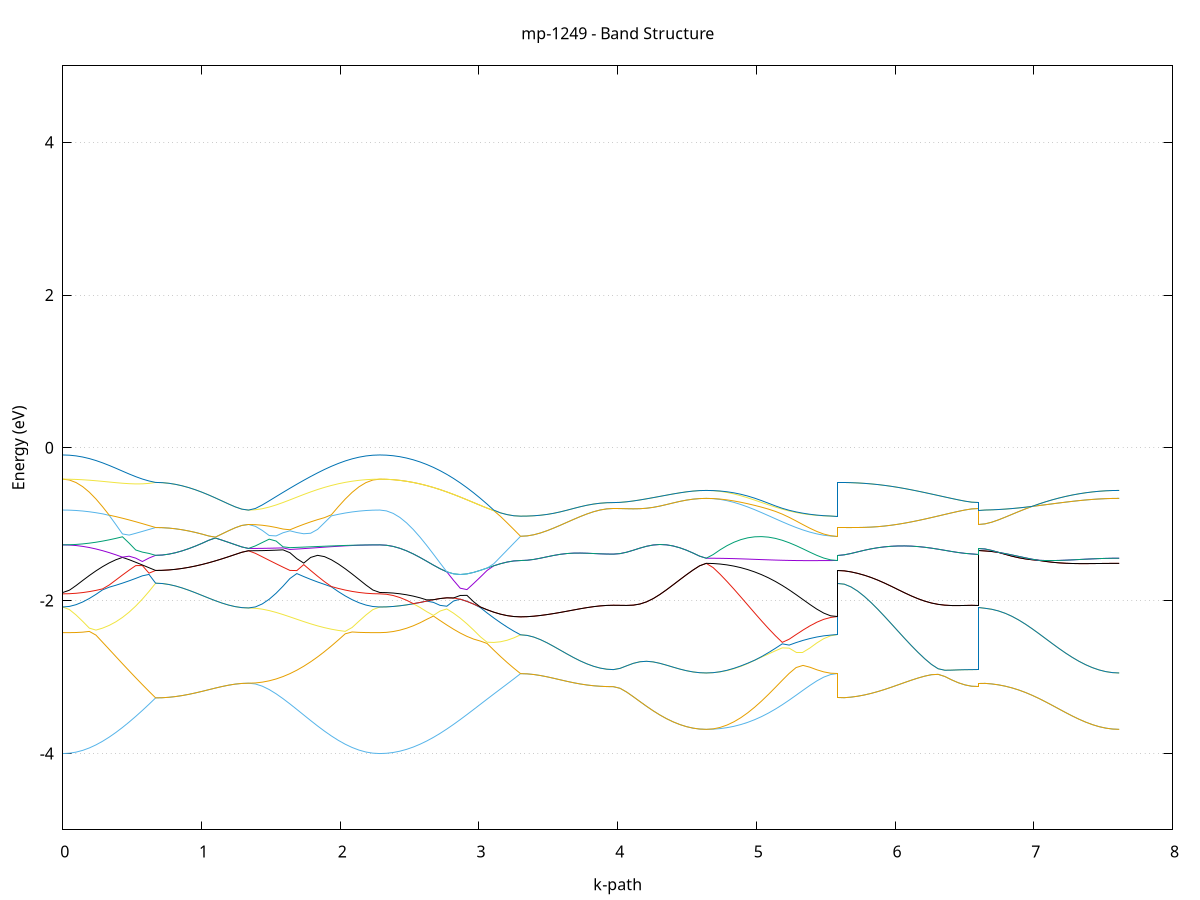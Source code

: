 set title 'mp-1249 - Band Structure'
set xlabel 'k-path'
set ylabel 'Energy (eV)'
set grid y
set yrange [-5:5]
set terminal png size 800,600
set output 'mp-1249_bands_gnuplot.png'
plot '-' using 1:2 with lines notitle, '-' using 1:2 with lines notitle, '-' using 1:2 with lines notitle, '-' using 1:2 with lines notitle, '-' using 1:2 with lines notitle, '-' using 1:2 with lines notitle, '-' using 1:2 with lines notitle, '-' using 1:2 with lines notitle, '-' using 1:2 with lines notitle, '-' using 1:2 with lines notitle, '-' using 1:2 with lines notitle, '-' using 1:2 with lines notitle, '-' using 1:2 with lines notitle, '-' using 1:2 with lines notitle, '-' using 1:2 with lines notitle, '-' using 1:2 with lines notitle, '-' using 1:2 with lines notitle, '-' using 1:2 with lines notitle, '-' using 1:2 with lines notitle, '-' using 1:2 with lines notitle, '-' using 1:2 with lines notitle, '-' using 1:2 with lines notitle, '-' using 1:2 with lines notitle, '-' using 1:2 with lines notitle, '-' using 1:2 with lines notitle, '-' using 1:2 with lines notitle, '-' using 1:2 with lines notitle, '-' using 1:2 with lines notitle, '-' using 1:2 with lines notitle, '-' using 1:2 with lines notitle, '-' using 1:2 with lines notitle, '-' using 1:2 with lines notitle, '-' using 1:2 with lines notitle, '-' using 1:2 with lines notitle, '-' using 1:2 with lines notitle, '-' using 1:2 with lines notitle, '-' using 1:2 with lines notitle, '-' using 1:2 with lines notitle, '-' using 1:2 with lines notitle, '-' using 1:2 with lines notitle, '-' using 1:2 with lines notitle, '-' using 1:2 with lines notitle
0.000000 -37.873600
0.047806 -37.873500
0.095611 -37.873500
0.143417 -37.873400
0.191222 -37.873200
0.239028 -37.873100
0.286834 -37.872900
0.334639 -37.872700
0.382445 -37.872500
0.430250 -37.872300
0.478056 -37.872100
0.525862 -37.871900
0.573667 -37.871800
0.621473 -37.871700
0.669278 -37.871700
0.669278 -37.871700
0.717084 -37.871700
0.764890 -37.871800
0.812695 -37.872000
0.860501 -37.872200
0.908306 -37.872400
0.956112 -37.872700
1.003918 -37.872900
1.051723 -37.873200
1.099529 -37.873400
1.147334 -37.873600
1.195140 -37.873800
1.242946 -37.873900
1.290751 -37.874000
1.338557 -37.874100
1.338557 -37.874100
1.388373 -37.874000
1.438189 -37.874000
1.488005 -37.874000
1.537820 -37.874000
1.587636 -37.874000
1.637452 -37.873900
1.687268 -37.873900
1.737084 -37.873900
1.786900 -37.873800
1.836716 -37.873800
1.886532 -37.873700
1.936348 -37.873700
1.986164 -37.873700
2.035980 -37.873600
2.085796 -37.873600
2.135612 -37.873600
2.185427 -37.873600
2.235243 -37.873600
2.285059 -37.873600
2.285059 -37.873600
2.333401 -37.873500
2.381742 -37.873300
2.430084 -37.873100
2.478426 -37.872700
2.526767 -37.872300
2.575109 -37.871700
2.623450 -37.871100
2.671792 -37.870500
2.720133 -37.869700
2.768475 -37.869000
2.816817 -37.868200
2.865158 -37.867500
2.913500 -37.867000
2.961841 -37.869400
3.010183 -37.871600
3.058524 -37.873500
3.106866 -37.875100
3.155207 -37.876400
3.203549 -37.877300
3.251891 -37.877800
3.300232 -37.877900
3.300232 -37.877900
3.348038 -37.878000
3.395843 -37.878000
3.443649 -37.878100
3.491455 -37.878200
3.539260 -37.878300
3.587066 -37.878500
3.634871 -37.878600
3.682677 -37.878800
3.730483 -37.878900
3.778288 -37.879000
3.826094 -37.879100
3.873899 -37.879200
3.921705 -37.879200
3.969511 -37.879300
3.969511 -37.879300
4.017316 -37.879200
4.065122 -37.879200
4.112927 -37.879100
4.160733 -37.879000
4.208539 -37.878900
4.256344 -37.878700
4.304150 -37.878600
4.351955 -37.878400
4.399761 -37.878300
4.447567 -37.878200
4.495372 -37.878000
4.543178 -37.878000
4.590983 -37.877900
4.638789 -37.877900
4.638789 -37.877900
4.688605 -37.877900
4.738421 -37.878000
4.788237 -37.878200
4.838053 -37.878300
4.887869 -37.878500
4.937684 -37.878700
4.987500 -37.878900
5.037316 -37.879000
5.087132 -37.879100
5.136948 -37.879100
5.186764 -37.879000
5.236580 -37.878900
5.286396 -37.878700
5.336212 -37.878600
5.386028 -37.878400
5.435844 -37.878200
5.485660 -37.878100
5.535476 -37.878000
5.585291 -37.877900
5.585291 -37.871700
5.633633 -37.871600
5.681975 -37.871500
5.730316 -37.871300
5.778658 -37.871000
5.826999 -37.870600
5.875341 -37.870200
5.923682 -37.869700
5.972024 -37.869100
6.020366 -37.868600
6.068707 -37.868000
6.117049 -37.867500
6.165390 -37.867400
6.213732 -37.868400
6.262073 -37.870400
6.310415 -37.872500
6.358757 -37.874400
6.407098 -37.876100
6.455440 -37.877500
6.503781 -37.878400
6.552123 -37.879000
6.600464 -37.879300
6.600464 -37.874100
6.648806 -37.874000
6.697148 -37.873800
6.745489 -37.873600
6.793831 -37.873200
6.842172 -37.872700
6.890514 -37.872200
6.938855 -37.871500
6.987197 -37.870800
7.035538 -37.870100
7.083880 -37.869300
7.132222 -37.868600
7.180563 -37.867800
7.228905 -37.867000
7.277246 -37.868700
7.325588 -37.870900
7.373929 -37.873000
7.422271 -37.874700
7.470613 -37.876100
7.518954 -37.877100
7.567296 -37.877700
7.615637 -37.877900
e
0.000000 -37.873600
0.047806 -37.873500
0.095611 -37.873500
0.143417 -37.873400
0.191222 -37.873200
0.239028 -37.873100
0.286834 -37.872900
0.334639 -37.872600
0.382445 -37.872400
0.430250 -37.872200
0.478056 -37.872100
0.525862 -37.871900
0.573667 -37.871800
0.621473 -37.871700
0.669278 -37.871700
0.669278 -37.871700
0.717084 -37.871700
0.764890 -37.871800
0.812695 -37.872000
0.860501 -37.872200
0.908306 -37.872400
0.956112 -37.872700
1.003918 -37.872900
1.051723 -37.873200
1.099529 -37.873400
1.147334 -37.873600
1.195140 -37.873800
1.242946 -37.873900
1.290751 -37.874000
1.338557 -37.874100
1.338557 -37.874100
1.388373 -37.874000
1.438189 -37.873800
1.488005 -37.873600
1.537820 -37.873300
1.587636 -37.872900
1.637452 -37.872500
1.687268 -37.872200
1.737084 -37.871900
1.786900 -37.871700
1.836716 -37.871700
1.886532 -37.871800
1.936348 -37.872000
1.986164 -37.872200
2.035980 -37.872500
2.085796 -37.872900
2.135612 -37.873100
2.185427 -37.873400
2.235243 -37.873500
2.285059 -37.873600
2.285059 -37.873600
2.333401 -37.873500
2.381742 -37.873300
2.430084 -37.873100
2.478426 -37.872700
2.526767 -37.872300
2.575109 -37.871700
2.623450 -37.871100
2.671792 -37.870500
2.720133 -37.869700
2.768475 -37.869000
2.816817 -37.868200
2.865158 -37.867500
2.913500 -37.866700
2.961841 -37.868000
3.010183 -37.870400
3.058524 -37.872500
3.106866 -37.874300
3.155207 -37.875800
3.203549 -37.876900
3.251891 -37.877600
3.300232 -37.877900
3.300232 -37.877900
3.348038 -37.878000
3.395843 -37.878000
3.443649 -37.878100
3.491455 -37.878200
3.539260 -37.878300
3.587066 -37.878500
3.634871 -37.878600
3.682677 -37.878800
3.730483 -37.878900
3.778288 -37.879000
3.826094 -37.879100
3.873899 -37.879200
3.921705 -37.879200
3.969511 -37.879300
3.969511 -37.879300
4.017316 -37.879200
4.065122 -37.879200
4.112927 -37.879100
4.160733 -37.879000
4.208539 -37.878900
4.256344 -37.878700
4.304150 -37.878600
4.351955 -37.878400
4.399761 -37.878300
4.447567 -37.878200
4.495372 -37.878000
4.543178 -37.878000
4.590983 -37.877900
4.638789 -37.877900
4.638789 -37.877900
4.688605 -37.877900
4.738421 -37.877900
4.788237 -37.877900
4.838053 -37.878000
4.887869 -37.878000
4.937684 -37.878100
4.987500 -37.878100
5.037316 -37.878100
5.087132 -37.878100
5.136948 -37.878100
5.186764 -37.878100
5.236580 -37.878100
5.286396 -37.878100
5.336212 -37.878000
5.386028 -37.878000
5.435844 -37.878000
5.485660 -37.878000
5.535476 -37.877900
5.585291 -37.877900
5.585291 -37.871700
5.633633 -37.871600
5.681975 -37.871500
5.730316 -37.871300
5.778658 -37.871000
5.826999 -37.870600
5.875341 -37.870200
5.923682 -37.869700
5.972024 -37.869100
6.020366 -37.868600
6.068707 -37.868000
6.117049 -37.867500
6.165390 -37.867400
6.213732 -37.868400
6.262073 -37.870400
6.310415 -37.872500
6.358757 -37.874400
6.407098 -37.876100
6.455440 -37.877500
6.503781 -37.878400
6.552123 -37.879000
6.600464 -37.879300
6.600464 -37.874000
6.648806 -37.874000
6.697148 -37.873800
6.745489 -37.873600
6.793831 -37.873200
6.842172 -37.872700
6.890514 -37.872200
6.938855 -37.871500
6.987197 -37.870800
7.035538 -37.870100
7.083880 -37.869300
7.132222 -37.868600
7.180563 -37.867800
7.228905 -37.867000
7.277246 -37.868700
7.325588 -37.870900
7.373929 -37.873000
7.422271 -37.874700
7.470613 -37.876100
7.518954 -37.877100
7.567296 -37.877700
7.615637 -37.877900
e
0.000000 -37.846900
0.047806 -37.847000
0.095611 -37.847000
0.143417 -37.847100
0.191222 -37.847300
0.239028 -37.847500
0.286834 -37.847700
0.334639 -37.847900
0.382445 -37.848100
0.430250 -37.848400
0.478056 -37.848600
0.525862 -37.848700
0.573667 -37.848800
0.621473 -37.848900
0.669278 -37.848900
0.669278 -37.848900
0.717084 -37.848900
0.764890 -37.848800
0.812695 -37.848700
0.860501 -37.848500
0.908306 -37.848300
0.956112 -37.848000
1.003918 -37.847800
1.051723 -37.847500
1.099529 -37.847300
1.147334 -37.847100
1.195140 -37.846900
1.242946 -37.846800
1.290751 -37.846700
1.338557 -37.846700
1.338557 -37.846700
1.388373 -37.846700
1.438189 -37.846900
1.488005 -37.847100
1.537820 -37.847500
1.587636 -37.847800
1.637452 -37.848200
1.687268 -37.848500
1.737084 -37.848800
1.786900 -37.848900
1.836716 -37.848900
1.886532 -37.848800
1.936348 -37.848600
1.986164 -37.848300
2.035980 -37.848000
2.085796 -37.847700
2.135612 -37.847400
2.185427 -37.847100
2.235243 -37.847000
2.285059 -37.846900
2.285059 -37.846900
2.333401 -37.846900
2.381742 -37.846900
2.430084 -37.846900
2.478426 -37.846800
2.526767 -37.847200
2.575109 -37.849100
2.623450 -37.851400
2.671792 -37.853800
2.720133 -37.856400
2.768475 -37.859100
2.816817 -37.861700
2.865158 -37.864400
2.913500 -37.866700
2.961841 -37.866000
3.010183 -37.865400
3.058524 -37.864800
3.106866 -37.864300
3.155207 -37.863900
3.203549 -37.863600
3.251891 -37.863400
3.300232 -37.863300
3.300232 -37.863300
3.348038 -37.863300
3.395843 -37.863300
3.443649 -37.863300
3.491455 -37.863300
3.539260 -37.863300
3.587066 -37.863300
3.634871 -37.863200
3.682677 -37.863200
3.730483 -37.863200
3.778288 -37.863200
3.826094 -37.863200
3.873899 -37.863200
3.921705 -37.863200
3.969511 -37.863200
3.969511 -37.863200
4.017316 -37.863200
4.065122 -37.863200
4.112927 -37.863200
4.160733 -37.863200
4.208539 -37.863200
4.256344 -37.863300
4.304150 -37.863300
4.351955 -37.863300
4.399761 -37.863300
4.447567 -37.863400
4.495372 -37.863400
4.543178 -37.863400
4.590983 -37.863400
4.638789 -37.863400
4.638789 -37.863400
4.688605 -37.863400
4.738421 -37.863400
4.788237 -37.863400
4.838053 -37.863400
4.887869 -37.863400
4.937684 -37.863400
4.987500 -37.863400
5.037316 -37.863400
5.087132 -37.863400
5.136948 -37.863400
5.186764 -37.863400
5.236580 -37.863400
5.286396 -37.863300
5.336212 -37.863300
5.386028 -37.863300
5.435844 -37.863300
5.485660 -37.863300
5.535476 -37.863300
5.585291 -37.863300
5.585291 -37.848900
5.633633 -37.849000
5.681975 -37.849000
5.730316 -37.849100
5.778658 -37.849400
5.826999 -37.849900
5.875341 -37.850900
5.923682 -37.852400
5.972024 -37.854500
6.020366 -37.856900
6.068707 -37.859400
6.117049 -37.861900
6.165390 -37.864100
6.213732 -37.865100
6.262073 -37.865000
6.310415 -37.864600
6.358757 -37.864200
6.407098 -37.863900
6.455440 -37.863600
6.503781 -37.863400
6.552123 -37.863200
6.600464 -37.863200
6.600464 -37.846700
6.648806 -37.846700
6.697148 -37.846700
6.745489 -37.846600
6.793831 -37.846600
6.842172 -37.846600
6.890514 -37.847900
6.938855 -37.850200
6.987197 -37.852700
7.035538 -37.855300
7.083880 -37.858000
7.132222 -37.860800
7.180563 -37.863500
7.228905 -37.866200
7.277246 -37.866300
7.325588 -37.865600
7.373929 -37.864900
7.422271 -37.864400
7.470613 -37.864000
7.518954 -37.863700
7.567296 -37.863500
7.615637 -37.863400
e
0.000000 -37.846900
0.047806 -37.847000
0.095611 -37.847000
0.143417 -37.847100
0.191222 -37.847300
0.239028 -37.847500
0.286834 -37.847700
0.334639 -37.847900
0.382445 -37.848100
0.430250 -37.848300
0.478056 -37.848500
0.525862 -37.848700
0.573667 -37.848800
0.621473 -37.848900
0.669278 -37.848900
0.669278 -37.848900
0.717084 -37.848900
0.764890 -37.848800
0.812695 -37.848700
0.860501 -37.848500
0.908306 -37.848300
0.956112 -37.848000
1.003918 -37.847800
1.051723 -37.847500
1.099529 -37.847300
1.147334 -37.847100
1.195140 -37.846900
1.242946 -37.846800
1.290751 -37.846700
1.338557 -37.846700
1.338557 -37.846700
1.388373 -37.846700
1.438189 -37.846700
1.488005 -37.846700
1.537820 -37.846700
1.587636 -37.846700
1.637452 -37.846700
1.687268 -37.846800
1.737084 -37.846800
1.786900 -37.846800
1.836716 -37.846800
1.886532 -37.846800
1.936348 -37.846900
1.986164 -37.846900
2.035980 -37.846900
2.085796 -37.846900
2.135612 -37.846900
2.185427 -37.846900
2.235243 -37.846900
2.285059 -37.846900
2.285059 -37.846900
2.333401 -37.846900
2.381742 -37.846900
2.430084 -37.846900
2.478426 -37.846800
2.526767 -37.846800
2.575109 -37.846800
2.623450 -37.849000
2.671792 -37.851500
2.720133 -37.854200
2.768475 -37.857100
2.816817 -37.859900
2.865158 -37.862700
2.913500 -37.865400
2.961841 -37.866000
3.010183 -37.865400
3.058524 -37.864800
3.106866 -37.864300
3.155207 -37.863900
3.203549 -37.863600
3.251891 -37.863400
3.300232 -37.863300
3.300232 -37.863300
3.348038 -37.863300
3.395843 -37.863300
3.443649 -37.863300
3.491455 -37.863300
3.539260 -37.863300
3.587066 -37.863300
3.634871 -37.863200
3.682677 -37.863200
3.730483 -37.863200
3.778288 -37.863200
3.826094 -37.863200
3.873899 -37.863200
3.921705 -37.863200
3.969511 -37.863200
3.969511 -37.863200
4.017316 -37.863200
4.065122 -37.863200
4.112927 -37.863200
4.160733 -37.863200
4.208539 -37.863200
4.256344 -37.863300
4.304150 -37.863300
4.351955 -37.863300
4.399761 -37.863300
4.447567 -37.863400
4.495372 -37.863400
4.543178 -37.863400
4.590983 -37.863400
4.638789 -37.863400
4.638789 -37.863400
4.688605 -37.863400
4.738421 -37.863400
4.788237 -37.863400
4.838053 -37.863300
4.887869 -37.863300
4.937684 -37.863200
4.987500 -37.863200
5.037316 -37.863200
5.087132 -37.863200
5.136948 -37.863200
5.186764 -37.863200
5.236580 -37.863200
5.286396 -37.863200
5.336212 -37.863200
5.386028 -37.863300
5.435844 -37.863300
5.485660 -37.863300
5.535476 -37.863300
5.585291 -37.863300
5.585291 -37.848900
5.633633 -37.849000
5.681975 -37.849000
5.730316 -37.849100
5.778658 -37.849400
5.826999 -37.849900
5.875341 -37.850900
5.923682 -37.852400
5.972024 -37.854500
6.020366 -37.856900
6.068707 -37.859400
6.117049 -37.861900
6.165390 -37.864100
6.213732 -37.865100
6.262073 -37.865000
6.310415 -37.864600
6.358757 -37.864200
6.407098 -37.863900
6.455440 -37.863600
6.503781 -37.863400
6.552123 -37.863200
6.600464 -37.863200
6.600464 -37.846700
6.648806 -37.846700
6.697148 -37.846700
6.745489 -37.846600
6.793831 -37.846600
6.842172 -37.846600
6.890514 -37.847900
6.938855 -37.850200
6.987197 -37.852700
7.035538 -37.855300
7.083880 -37.858000
7.132222 -37.860800
7.180563 -37.863500
7.228905 -37.866200
7.277246 -37.866200
7.325588 -37.865600
7.373929 -37.864900
7.422271 -37.864400
7.470613 -37.864000
7.518954 -37.863700
7.567296 -37.863500
7.615637 -37.863400
e
0.000000 -37.842300
0.047806 -37.842300
0.095611 -37.842300
0.143417 -37.842200
0.191222 -37.842200
0.239028 -37.842100
0.286834 -37.842000
0.334639 -37.841900
0.382445 -37.841800
0.430250 -37.841600
0.478056 -37.841500
0.525862 -37.841400
0.573667 -37.841200
0.621473 -37.841000
0.669278 -37.840900
0.669278 -37.840900
0.717084 -37.840900
0.764890 -37.840900
0.812695 -37.840900
0.860501 -37.840900
0.908306 -37.840900
0.956112 -37.840900
1.003918 -37.840900
1.051723 -37.840900
1.099529 -37.840900
1.147334 -37.840900
1.195140 -37.840900
1.242946 -37.840900
1.290751 -37.840900
1.338557 -37.840900
1.338557 -37.840900
1.388373 -37.840900
1.438189 -37.840900
1.488005 -37.841000
1.537820 -37.841000
1.587636 -37.841100
1.637452 -37.841200
1.687268 -37.841300
1.737084 -37.841400
1.786900 -37.841500
1.836716 -37.841600
1.886532 -37.841800
1.936348 -37.841900
1.986164 -37.842000
2.035980 -37.842100
2.085796 -37.842200
2.135612 -37.842200
2.185427 -37.842300
2.235243 -37.842300
2.285059 -37.842300
2.285059 -37.842300
2.333401 -37.842500
2.381742 -37.843100
2.430084 -37.844100
2.478426 -37.845500
2.526767 -37.846800
2.575109 -37.846800
2.623450 -37.846700
2.671792 -37.846600
2.720133 -37.846600
2.768475 -37.846500
2.816817 -37.846500
2.865158 -37.846500
2.913500 -37.846400
2.961841 -37.846400
3.010183 -37.846400
3.058524 -37.846400
3.106866 -37.846400
3.155207 -37.846400
3.203549 -37.846400
3.251891 -37.846500
3.300232 -37.846500
3.300232 -37.846500
3.348038 -37.846400
3.395843 -37.846400
3.443649 -37.846300
3.491455 -37.846200
3.539260 -37.846100
3.587066 -37.846000
3.634871 -37.845900
3.682677 -37.845800
3.730483 -37.845700
3.778288 -37.845600
3.826094 -37.845500
3.873899 -37.845400
3.921705 -37.845400
3.969511 -37.845400
3.969511 -37.845400
4.017316 -37.845400
4.065122 -37.845400
4.112927 -37.845500
4.160733 -37.845600
4.208539 -37.845700
4.256344 -37.845800
4.304150 -37.846000
4.351955 -37.846100
4.399761 -37.846200
4.447567 -37.846300
4.495372 -37.846400
4.543178 -37.846500
4.590983 -37.846600
4.638789 -37.846600
4.638789 -37.846600
4.688605 -37.846600
4.738421 -37.846600
4.788237 -37.846600
4.838053 -37.846600
4.887869 -37.846600
4.937684 -37.846500
4.987500 -37.846500
5.037316 -37.846500
5.087132 -37.846500
5.136948 -37.846500
5.186764 -37.846500
5.236580 -37.846500
5.286396 -37.846500
5.336212 -37.846500
5.386028 -37.846500
5.435844 -37.846500
5.485660 -37.846500
5.535476 -37.846500
5.585291 -37.846500
5.585291 -37.840900
5.633633 -37.841100
5.681975 -37.841600
5.730316 -37.842400
5.778658 -37.843500
5.826999 -37.844600
5.875341 -37.845500
5.923682 -37.846000
5.972024 -37.846300
6.020366 -37.846300
6.068707 -37.846300
6.117049 -37.846200
6.165390 -37.846100
6.213732 -37.846000
6.262073 -37.845900
6.310415 -37.845800
6.358757 -37.845600
6.407098 -37.845500
6.455440 -37.845500
6.503781 -37.845400
6.552123 -37.845400
6.600464 -37.845400
6.600464 -37.840900
6.648806 -37.841100
6.697148 -37.841700
6.745489 -37.842700
6.793831 -37.844100
6.842172 -37.845800
6.890514 -37.846500
6.938855 -37.846500
6.987197 -37.846500
7.035538 -37.846500
7.083880 -37.846400
7.132222 -37.846400
7.180563 -37.846400
7.228905 -37.846400
7.277246 -37.846400
7.325588 -37.846400
7.373929 -37.846500
7.422271 -37.846500
7.470613 -37.846500
7.518954 -37.846500
7.567296 -37.846600
7.615637 -37.846600
e
0.000000 -37.839500
0.047806 -37.839500
0.095611 -37.839500
0.143417 -37.839600
0.191222 -37.839600
0.239028 -37.839700
0.286834 -37.839800
0.334639 -37.839900
0.382445 -37.840000
0.430250 -37.840100
0.478056 -37.840300
0.525862 -37.840400
0.573667 -37.840600
0.621473 -37.840700
0.669278 -37.840900
0.669278 -37.840900
0.717084 -37.840900
0.764890 -37.840900
0.812695 -37.840900
0.860501 -37.840900
0.908306 -37.840900
0.956112 -37.840900
1.003918 -37.840900
1.051723 -37.840900
1.099529 -37.840900
1.147334 -37.840900
1.195140 -37.840900
1.242946 -37.840900
1.290751 -37.840900
1.338557 -37.840900
1.338557 -37.840900
1.388373 -37.840900
1.438189 -37.840800
1.488005 -37.840800
1.537820 -37.840700
1.587636 -37.840600
1.637452 -37.840600
1.687268 -37.840500
1.737084 -37.840300
1.786900 -37.840200
1.836716 -37.840100
1.886532 -37.840000
1.936348 -37.839900
1.986164 -37.839800
2.035980 -37.839700
2.085796 -37.839600
2.135612 -37.839600
2.185427 -37.839500
2.235243 -37.839500
2.285059 -37.839500
2.285059 -37.839500
2.333401 -37.839700
2.381742 -37.840300
2.430084 -37.841400
2.478426 -37.842800
2.526767 -37.844600
2.575109 -37.846600
2.623450 -37.846700
2.671792 -37.846600
2.720133 -37.846600
2.768475 -37.846500
2.816817 -37.846500
2.865158 -37.846500
2.913500 -37.846400
2.961841 -37.846400
3.010183 -37.846400
3.058524 -37.846400
3.106866 -37.846400
3.155207 -37.846400
3.203549 -37.846400
3.251891 -37.846500
3.300232 -37.846500
3.300232 -37.846500
3.348038 -37.846400
3.395843 -37.846400
3.443649 -37.846300
3.491455 -37.846200
3.539260 -37.846100
3.587066 -37.846000
3.634871 -37.845900
3.682677 -37.845800
3.730483 -37.845700
3.778288 -37.845600
3.826094 -37.845500
3.873899 -37.845400
3.921705 -37.845400
3.969511 -37.845400
3.969511 -37.845400
4.017316 -37.845400
4.065122 -37.845400
4.112927 -37.845500
4.160733 -37.845600
4.208539 -37.845700
4.256344 -37.845800
4.304150 -37.846000
4.351955 -37.846100
4.399761 -37.846200
4.447567 -37.846300
4.495372 -37.846400
4.543178 -37.846500
4.590983 -37.846600
4.638789 -37.846600
4.638789 -37.846600
4.688605 -37.846500
4.738421 -37.846400
4.788237 -37.846300
4.838053 -37.846100
4.887869 -37.845900
4.937684 -37.845700
4.987500 -37.845600
5.037316 -37.845400
5.087132 -37.845400
5.136948 -37.845400
5.186764 -37.845400
5.236580 -37.845500
5.286396 -37.845700
5.336212 -37.845800
5.386028 -37.846000
5.435844 -37.846200
5.485660 -37.846300
5.535476 -37.846400
5.585291 -37.846500
5.585291 -37.840900
5.633633 -37.841100
5.681975 -37.841600
5.730316 -37.842400
5.778658 -37.843500
5.826999 -37.844600
5.875341 -37.845500
5.923682 -37.846000
5.972024 -37.846300
6.020366 -37.846300
6.068707 -37.846300
6.117049 -37.846200
6.165390 -37.846100
6.213732 -37.846000
6.262073 -37.845900
6.310415 -37.845800
6.358757 -37.845600
6.407098 -37.845500
6.455440 -37.845500
6.503781 -37.845400
6.552123 -37.845400
6.600464 -37.845400
6.600464 -37.840900
6.648806 -37.841100
6.697148 -37.841700
6.745489 -37.842700
6.793831 -37.844100
6.842172 -37.845800
6.890514 -37.846500
6.938855 -37.846500
6.987197 -37.846500
7.035538 -37.846400
7.083880 -37.846400
7.132222 -37.846400
7.180563 -37.846400
7.228905 -37.846400
7.277246 -37.846400
7.325588 -37.846400
7.373929 -37.846500
7.422271 -37.846500
7.470613 -37.846500
7.518954 -37.846500
7.567296 -37.846600
7.615637 -37.846600
e
0.000000 -20.663900
0.047806 -20.661900
0.095611 -20.656000
0.143417 -20.646300
0.191222 -20.632600
0.239028 -20.615300
0.286834 -20.594500
0.334639 -20.570600
0.382445 -20.543600
0.430250 -20.514000
0.478056 -20.481800
0.525862 -20.447600
0.573667 -20.411400
0.621473 -20.374000
0.669278 -20.335500
0.669278 -20.335500
0.717084 -20.334500
0.764890 -20.331400
0.812695 -20.326500
0.860501 -20.319700
0.908306 -20.311500
0.956112 -20.301800
1.003918 -20.291000
1.051723 -20.279500
1.099529 -20.267900
1.147334 -20.256700
1.195140 -20.246900
1.242946 -20.239000
1.290751 -20.233700
1.338557 -20.231900
1.338557 -20.231900
1.388373 -20.237400
1.438189 -20.252900
1.488005 -20.276200
1.537820 -20.304600
1.587636 -20.336600
1.637452 -20.370400
1.687268 -20.405100
1.737084 -20.439700
1.786900 -20.473500
1.836716 -20.505900
1.886532 -20.536400
1.936348 -20.564400
1.986164 -20.589900
2.035980 -20.611900
2.085796 -20.630100
2.135612 -20.644800
2.185427 -20.655400
2.235243 -20.661800
2.285059 -20.663900
2.285059 -20.663900
2.333401 -20.661900
2.381742 -20.656100
2.430084 -20.646400
2.478426 -20.633000
2.526767 -20.616100
2.575109 -20.595400
2.623450 -20.571800
2.671792 -20.545100
2.720133 -20.515800
2.768475 -20.484500
2.816817 -20.450900
2.865158 -20.416100
2.913500 -20.380000
2.961841 -20.343400
3.010183 -20.306200
3.058524 -20.269000
3.106866 -20.232300
3.155207 -20.196300
3.203549 -20.161500
3.251891 -20.128200
3.300232 -20.096300
3.300232 -20.096300
3.348038 -20.095800
3.395843 -20.094100
3.443649 -20.091600
3.491455 -20.088100
3.539260 -20.083800
3.587066 -20.078800
3.634871 -20.073400
3.682677 -20.067500
3.730483 -20.061600
3.778288 -20.056100
3.826094 -20.051100
3.873899 -20.047100
3.921705 -20.044500
3.969511 -20.043600
3.969511 -20.043600
4.017316 -20.043800
4.065122 -20.044000
4.112927 -20.044600
4.160733 -20.045300
4.208539 -20.046300
4.256344 -20.047200
4.304150 -20.048300
4.351955 -20.049200
4.399761 -20.050100
4.447567 -20.050800
4.495372 -20.051500
4.543178 -20.051800
4.590983 -20.052000
4.638789 -20.052200
4.638789 -20.052200
4.688605 -20.052400
4.738421 -20.053500
4.788237 -20.054900
4.838053 -20.057000
4.887869 -20.059500
4.937684 -20.062400
4.987500 -20.065600
5.037316 -20.069100
5.087132 -20.072600
5.136948 -20.076400
5.186764 -20.080000
5.236580 -20.083300
5.286396 -20.086400
5.336212 -20.089200
5.386028 -20.091700
5.435844 -20.093600
5.485660 -20.095100
5.535476 -20.096000
5.585291 -20.096300
5.585291 -20.335500
5.633633 -20.334100
5.681975 -20.330300
5.730316 -20.324000
5.778658 -20.315200
5.826999 -20.304100
5.875341 -20.290900
5.923682 -20.275800
5.972024 -20.259100
6.020366 -20.241000
6.068707 -20.221700
6.117049 -20.201600
6.165390 -20.180800
6.213732 -20.159800
6.262073 -20.138900
6.310415 -20.118700
6.358757 -20.099600
6.407098 -20.081900
6.455440 -20.066500
6.503781 -20.054300
6.552123 -20.046300
6.600464 -20.043600
6.600464 -20.231900
6.648806 -20.230900
6.697148 -20.227900
6.745489 -20.223000
6.793831 -20.216600
6.842172 -20.208400
6.890514 -20.198600
6.938855 -20.187600
6.987197 -20.175700
7.035538 -20.163000
7.083880 -20.149700
7.132222 -20.136200
7.180563 -20.122900
7.228905 -20.110100
7.277246 -20.097900
7.325588 -20.086700
7.373929 -20.076700
7.422271 -20.068200
7.470613 -20.061500
7.518954 -20.056200
7.567296 -20.053100
7.615637 -20.052200
e
0.000000 -19.909600
0.047806 -19.916100
0.095611 -19.931900
0.143417 -19.953100
0.191222 -19.978000
0.239028 -20.006100
0.286834 -20.036700
0.334639 -20.069600
0.382445 -20.104500
0.430250 -20.140900
0.478056 -20.178700
0.525862 -20.217500
0.573667 -20.256800
0.621473 -20.296300
0.669278 -20.335500
0.669278 -20.335500
0.717084 -20.334500
0.764890 -20.331400
0.812695 -20.326500
0.860501 -20.319700
0.908306 -20.311500
0.956112 -20.301800
1.003918 -20.291000
1.051723 -20.279500
1.099529 -20.267900
1.147334 -20.256700
1.195140 -20.246900
1.242946 -20.239000
1.290751 -20.233700
1.338557 -20.231900
1.338557 -20.231900
1.388373 -20.230300
1.438189 -20.225500
1.488005 -20.217600
1.537820 -20.206600
1.587636 -20.192800
1.637452 -20.176500
1.687268 -20.157800
1.737084 -20.137300
1.786900 -20.115200
1.836716 -20.091800
1.886532 -20.067700
1.936348 -20.043100
1.986164 -20.018600
2.035980 -19.994600
2.085796 -19.971400
2.135612 -19.949800
2.185427 -19.930600
2.235243 -19.915800
2.285059 -19.909600
2.285059 -19.909600
2.333401 -19.909300
2.381742 -19.908500
2.430084 -19.907100
2.478426 -19.905300
2.526767 -19.902800
2.575109 -19.899800
2.623450 -19.896400
2.671792 -19.892600
2.720133 -19.888600
2.768475 -19.885900
2.816817 -19.894600
2.865158 -19.905200
2.913500 -19.917700
2.961841 -19.932300
3.010183 -19.949000
3.058524 -19.967800
3.106866 -19.988900
3.155207 -20.012500
3.203549 -20.038300
3.251891 -20.066300
3.300232 -20.096300
3.300232 -20.096300
3.348038 -20.095800
3.395843 -20.094100
3.443649 -20.091600
3.491455 -20.088100
3.539260 -20.083800
3.587066 -20.078800
3.634871 -20.073400
3.682677 -20.067500
3.730483 -20.061600
3.778288 -20.056100
3.826094 -20.051100
3.873899 -20.047100
3.921705 -20.044500
3.969511 -20.043600
3.969511 -20.043600
4.017316 -20.043800
4.065122 -20.044000
4.112927 -20.044600
4.160733 -20.045300
4.208539 -20.046300
4.256344 -20.047200
4.304150 -20.048300
4.351955 -20.049200
4.399761 -20.050100
4.447567 -20.050800
4.495372 -20.051500
4.543178 -20.051800
4.590983 -20.052000
4.638789 -20.052200
4.638789 -20.052200
4.688605 -20.051500
4.738421 -20.050200
4.788237 -20.047900
4.838053 -20.045300
4.887869 -20.042700
4.937684 -20.040700
4.987500 -20.040100
5.037316 -20.041200
5.087132 -20.044200
5.136948 -20.049200
5.186764 -20.055600
5.236580 -20.062700
5.286396 -20.070100
5.336212 -20.077200
5.386028 -20.083600
5.435844 -20.088900
5.485660 -20.092900
5.535476 -20.095500
5.585291 -20.096300
5.585291 -20.335500
5.633633 -20.334100
5.681975 -20.330300
5.730316 -20.324000
5.778658 -20.315200
5.826999 -20.304100
5.875341 -20.290900
5.923682 -20.275800
5.972024 -20.259100
6.020366 -20.241000
6.068707 -20.221700
6.117049 -20.201600
6.165390 -20.180800
6.213732 -20.159800
6.262073 -20.138900
6.310415 -20.118700
6.358757 -20.099600
6.407098 -20.081900
6.455440 -20.066500
6.503781 -20.054300
6.552123 -20.046300
6.600464 -20.043600
6.600464 -20.231900
6.648806 -20.230900
6.697148 -20.227900
6.745489 -20.223000
6.793831 -20.216600
6.842172 -20.208400
6.890514 -20.198600
6.938855 -20.187600
6.987197 -20.175700
7.035538 -20.163000
7.083880 -20.149700
7.132222 -20.136200
7.180563 -20.122900
7.228905 -20.110100
7.277246 -20.097900
7.325588 -20.086700
7.373929 -20.076700
7.422271 -20.068200
7.470613 -20.061500
7.518954 -20.056200
7.567296 -20.053100
7.615637 -20.052200
e
0.000000 -19.909600
0.047806 -19.909200
0.095611 -19.908000
0.143417 -19.905800
0.191222 -19.902500
0.239028 -19.898700
0.286834 -19.894200
0.334639 -19.889100
0.382445 -19.883400
0.430250 -19.877300
0.478056 -19.870800
0.525862 -19.864300
0.573667 -19.857700
0.621473 -19.851100
0.669278 -19.844800
0.669278 -19.844800
0.717084 -19.845900
0.764890 -19.849000
0.812695 -19.854400
0.860501 -19.861700
0.908306 -19.870700
0.956112 -19.881100
1.003918 -19.892700
1.051723 -19.904800
1.099529 -19.917000
1.147334 -19.928800
1.195140 -19.939200
1.242946 -19.947700
1.290751 -19.953100
1.338557 -19.955100
1.338557 -19.955100
1.388373 -19.954700
1.438189 -19.953800
1.488005 -19.952300
1.537820 -19.950200
1.587636 -19.947700
1.637452 -19.944700
1.687268 -19.941500
1.737084 -19.938000
1.786900 -19.934500
1.836716 -19.930600
1.886532 -19.927000
1.936348 -19.923400
1.986164 -19.920200
2.035980 -19.917300
2.085796 -19.914600
2.135612 -19.912600
2.185427 -19.911000
2.235243 -19.909900
2.285059 -19.909600
2.285059 -19.909600
2.333401 -19.909300
2.381742 -19.908500
2.430084 -19.907100
2.478426 -19.905300
2.526767 -19.902800
2.575109 -19.899800
2.623450 -19.896400
2.671792 -19.892600
2.720133 -19.888600
2.768475 -19.884600
2.816817 -19.880400
2.865158 -19.876500
2.913500 -19.872600
2.961841 -19.869100
3.010183 -19.865700
3.058524 -19.862500
3.106866 -19.860000
3.155207 -19.857900
3.203549 -19.856600
3.251891 -19.855800
3.300232 -19.855500
3.300232 -19.855500
3.348038 -19.856000
3.395843 -19.857300
3.443649 -19.859800
3.491455 -19.863100
3.539260 -19.867200
3.587066 -19.872000
3.634871 -19.877400
3.682677 -19.883100
3.730483 -19.888900
3.778288 -19.894400
3.826094 -19.899300
3.873899 -19.903200
3.921705 -19.905700
3.969511 -19.906600
3.969511 -19.906600
4.017316 -19.906400
4.065122 -19.905800
4.112927 -19.904900
4.160733 -19.903800
4.208539 -19.902500
4.256344 -19.901000
4.304150 -19.899500
4.351955 -19.898000
4.399761 -19.896600
4.447567 -19.895400
4.495372 -19.894200
4.543178 -19.893200
4.590983 -19.892700
4.638789 -19.892500
4.638789 -19.892500
4.688605 -19.893100
4.738421 -19.895000
4.788237 -19.897800
4.838053 -19.901100
4.887869 -19.904300
4.937684 -19.907000
4.987500 -19.908400
5.037316 -19.908000
5.087132 -19.905600
5.136948 -19.901300
5.186764 -19.895400
5.236580 -19.888400
5.286396 -19.881200
5.336212 -19.874200
5.386028 -19.867900
5.435844 -19.862600
5.485660 -19.858700
5.535476 -19.856300
5.585291 -19.855500
5.585291 -19.844800
5.633633 -19.844700
5.681975 -19.844800
5.730316 -19.845000
5.778658 -19.845100
5.826999 -19.845600
5.875341 -19.846300
5.923682 -19.847300
5.972024 -19.848600
6.020366 -19.850500
6.068707 -19.852800
6.117049 -19.855900
6.165390 -19.859500
6.213732 -19.863800
6.262073 -19.869000
6.310415 -19.874900
6.358757 -19.881500
6.407098 -19.888500
6.455440 -19.895100
6.503781 -19.900900
6.552123 -19.905000
6.600464 -19.906600
6.600464 -19.955100
6.648806 -19.954600
6.697148 -19.953600
6.745489 -19.951900
6.793831 -19.949800
6.842172 -19.946900
6.890514 -19.943500
6.938855 -19.939600
6.987197 -19.935900
7.035538 -19.931400
7.083880 -19.927000
7.132222 -19.922200
7.180563 -19.917400
7.228905 -19.913000
7.277246 -19.908700
7.325588 -19.904700
7.373929 -19.901300
7.422271 -19.898400
7.470613 -19.895900
7.518954 -19.894100
7.567296 -19.892800
7.615637 -19.892500
e
0.000000 -19.857400
0.047806 -19.853900
0.095611 -19.846100
0.143417 -19.838100
0.191222 -19.831100
0.239028 -19.826000
0.286834 -19.822600
0.334639 -19.821000
0.382445 -19.821000
0.430250 -19.822400
0.478056 -19.825100
0.525862 -19.828800
0.573667 -19.833500
0.621473 -19.839000
0.669278 -19.844800
0.669278 -19.844800
0.717084 -19.845900
0.764890 -19.849000
0.812695 -19.854400
0.860501 -19.861700
0.908306 -19.870700
0.956112 -19.881100
1.003918 -19.892700
1.051723 -19.904800
1.099529 -19.917000
1.147334 -19.928800
1.195140 -19.939200
1.242946 -19.947700
1.290751 -19.953100
1.338557 -19.955100
1.338557 -19.955100
1.388373 -19.951300
1.438189 -19.941100
1.488005 -19.926400
1.537820 -19.909500
1.587636 -19.892300
1.637452 -19.875600
1.687268 -19.860600
1.737084 -19.847500
1.786900 -19.837000
1.836716 -19.828900
1.886532 -19.823500
1.936348 -19.820800
1.986164 -19.820900
2.035980 -19.823700
2.085796 -19.828900
2.135612 -19.836100
2.185427 -19.845000
2.235243 -19.853500
2.285059 -19.857400
2.285059 -19.857400
2.333401 -19.857600
2.381742 -19.858300
2.430084 -19.858900
2.478426 -19.860300
2.526767 -19.862300
2.575109 -19.865000
2.623450 -19.868500
2.671792 -19.873000
2.720133 -19.878700
2.768475 -19.884600
2.816817 -19.880400
2.865158 -19.876500
2.913500 -19.872600
2.961841 -19.869100
3.010183 -19.865700
3.058524 -19.862500
3.106866 -19.860000
3.155207 -19.857900
3.203549 -19.856600
3.251891 -19.855800
3.300232 -19.855500
3.300232 -19.855500
3.348038 -19.856000
3.395843 -19.857300
3.443649 -19.859800
3.491455 -19.863100
3.539260 -19.867200
3.587066 -19.872000
3.634871 -19.877400
3.682677 -19.883100
3.730483 -19.888900
3.778288 -19.894400
3.826094 -19.899300
3.873899 -19.903200
3.921705 -19.905700
3.969511 -19.906600
3.969511 -19.906600
4.017316 -19.906400
4.065122 -19.905800
4.112927 -19.904900
4.160733 -19.903800
4.208539 -19.902500
4.256344 -19.901000
4.304150 -19.899500
4.351955 -19.898000
4.399761 -19.896600
4.447567 -19.895400
4.495372 -19.894200
4.543178 -19.893200
4.590983 -19.892700
4.638789 -19.892500
4.638789 -19.892500
4.688605 -19.892200
4.738421 -19.891600
4.788237 -19.890500
4.838053 -19.888900
4.887869 -19.886800
4.937684 -19.884400
4.987500 -19.881700
5.037316 -19.878800
5.087132 -19.875800
5.136948 -19.872800
5.186764 -19.869700
5.236580 -19.866700
5.286396 -19.863900
5.336212 -19.861500
5.386028 -19.859300
5.435844 -19.857600
5.485660 -19.856400
5.535476 -19.855700
5.585291 -19.855500
5.585291 -19.844800
5.633633 -19.844700
5.681975 -19.844800
5.730316 -19.845000
5.778658 -19.845100
5.826999 -19.845600
5.875341 -19.846300
5.923682 -19.847300
5.972024 -19.848600
6.020366 -19.850500
6.068707 -19.852800
6.117049 -19.855900
6.165390 -19.859500
6.213732 -19.863800
6.262073 -19.869000
6.310415 -19.874900
6.358757 -19.881500
6.407098 -19.888500
6.455440 -19.895100
6.503781 -19.900900
6.552123 -19.905000
6.600464 -19.906600
6.600464 -19.955100
6.648806 -19.954600
6.697148 -19.953600
6.745489 -19.951900
6.793831 -19.949800
6.842172 -19.946900
6.890514 -19.943500
6.938855 -19.939600
6.987197 -19.935900
7.035538 -19.931400
7.083880 -19.927000
7.132222 -19.922200
7.180563 -19.917400
7.228905 -19.913000
7.277246 -19.908700
7.325588 -19.904700
7.373929 -19.901300
7.422271 -19.898400
7.470613 -19.895900
7.518954 -19.894100
7.567296 -19.892800
7.615637 -19.892500
e
0.000000 -4.002200
0.047806 -3.997500
0.095611 -3.983500
0.143417 -3.960500
0.191222 -3.928700
0.239028 -3.888800
0.286834 -3.841300
0.334639 -3.786900
0.382445 -3.726500
0.430250 -3.660700
0.478056 -3.590200
0.525862 -3.515800
0.573667 -3.437900
0.621473 -3.357000
0.669278 -3.273400
0.669278 -3.273400
0.717084 -3.271500
0.764890 -3.265700
0.812695 -3.256100
0.860501 -3.243100
0.908306 -3.227100
0.956112 -3.208500
1.003918 -3.188100
1.051723 -3.166600
1.099529 -3.145200
1.147334 -3.124900
1.195140 -3.107200
1.242946 -3.093200
1.290751 -3.084300
1.338557 -3.081200
1.338557 -3.081200
1.388373 -3.091300
1.438189 -3.120100
1.488005 -3.164300
1.537820 -3.219900
1.587636 -3.283600
1.637452 -3.352500
1.687268 -3.424400
1.737084 -3.497400
1.786900 -3.570100
1.836716 -3.641000
1.886532 -3.708600
1.936348 -3.771700
1.986164 -3.829200
2.035980 -3.879900
2.085796 -3.922700
2.135612 -3.957000
2.185427 -3.982000
2.235243 -3.997100
2.285059 -4.002200
2.285059 -4.002200
2.333401 -3.998700
2.381742 -3.988300
2.430084 -3.971100
2.478426 -3.947200
2.526767 -3.916800
2.575109 -3.880300
2.623450 -3.838000
2.671792 -3.790400
2.720133 -3.738000
2.768475 -3.681200
2.816817 -3.620900
2.865158 -3.557600
2.913500 -3.492200
2.961841 -3.425300
3.010183 -3.357800
3.058524 -3.290300
3.106866 -3.223300
3.155207 -3.157000
3.203549 -3.090900
3.251891 -3.024300
3.300232 -2.956100
3.300232 -2.956100
3.348038 -2.959000
3.395843 -2.967500
3.443649 -2.980800
3.491455 -2.997700
3.539260 -3.016900
3.587066 -3.037100
3.634871 -3.056900
3.682677 -3.075300
3.730483 -3.091400
3.778288 -3.104500
3.826094 -3.114600
3.873899 -3.121400
3.921705 -3.125400
3.969511 -3.126700
3.969511 -3.126700
4.017316 -3.147800
4.065122 -3.197400
4.112927 -3.258100
4.160733 -3.321500
4.208539 -3.383700
4.256344 -3.442600
4.304150 -3.496700
4.351955 -3.545100
4.399761 -3.587000
4.447567 -3.621900
4.495372 -3.649500
4.543178 -3.669400
4.590983 -3.681400
4.638789 -3.685400
4.638789 -3.685400
4.688605 -3.682900
4.738421 -3.675600
4.788237 -3.663300
4.838053 -3.645700
4.887869 -3.622600
4.937684 -3.593700
4.987500 -3.559000
5.037316 -3.518500
5.087132 -3.472100
5.136948 -3.420300
5.186764 -3.363600
5.236580 -3.302700
5.286396 -3.239000
5.336212 -3.174000
5.386028 -3.110200
5.435844 -3.051200
5.485660 -3.001800
5.535476 -2.968200
5.585291 -2.956100
5.585291 -3.273400
5.633633 -3.271000
5.681975 -3.263700
5.730316 -3.251800
5.778658 -3.235400
5.826999 -3.214900
5.875341 -3.190900
5.923682 -3.163800
5.972024 -3.134400
6.020366 -3.103600
6.068707 -3.072400
6.117049 -3.042000
6.165390 -3.013600
6.213732 -2.988900
6.262073 -2.970100
6.310415 -2.965200
6.358757 -2.993400
6.407098 -3.036900
6.455440 -3.075000
6.503781 -3.103400
6.552123 -3.120800
6.600464 -3.126700
6.600464 -3.081200
6.648806 -3.083600
6.697148 -3.090800
6.745489 -3.102900
6.793831 -3.120000
6.842172 -3.142200
6.890514 -3.169500
6.938855 -3.201800
6.987197 -3.238700
7.035538 -3.279700
7.083880 -3.323900
7.132222 -3.370300
7.180563 -3.417600
7.228905 -3.464700
7.277246 -3.510100
7.325588 -3.552400
7.373929 -3.590600
7.422271 -3.623400
7.470613 -3.649900
7.518954 -3.669400
7.567296 -3.681300
7.615637 -3.685400
e
0.000000 -2.419500
0.047806 -2.419200
0.095611 -2.417800
0.143417 -2.413100
0.191222 -2.403200
0.239028 -2.451600
0.286834 -2.544700
0.334639 -2.638500
0.382445 -2.732400
0.430250 -2.825900
0.478056 -2.918500
0.525862 -3.009800
0.573667 -3.099600
0.621473 -3.187600
0.669278 -3.273400
0.669278 -3.273400
0.717084 -3.271500
0.764890 -3.265700
0.812695 -3.256100
0.860501 -3.243100
0.908306 -3.227100
0.956112 -3.208500
1.003918 -3.188100
1.051723 -3.166600
1.099529 -3.145200
1.147334 -3.124900
1.195140 -3.107200
1.242946 -3.093200
1.290751 -3.084300
1.338557 -3.081200
1.338557 -3.081200
1.388373 -3.077800
1.438189 -3.067400
1.488005 -3.050100
1.537820 -3.025800
1.587636 -2.994400
1.637452 -2.956200
1.687268 -2.911000
1.737084 -2.859200
1.786900 -2.801100
1.836716 -2.737100
1.886532 -2.667700
1.936348 -2.593700
1.986164 -2.515700
2.035980 -2.434700
2.085796 -2.410800
2.135612 -2.415800
2.185427 -2.418300
2.235243 -2.419300
2.285059 -2.419500
2.285059 -2.419500
2.333401 -2.415800
2.381742 -2.404900
2.430084 -2.386800
2.478426 -2.361700
2.526767 -2.329600
2.575109 -2.290700
2.623450 -2.245400
2.671792 -2.202400
2.720133 -2.261400
2.768475 -2.319300
2.816817 -2.374300
2.865158 -2.424600
2.913500 -2.468300
2.961841 -2.503800
3.010183 -2.529600
3.058524 -2.561000
3.106866 -2.647700
3.155207 -2.731100
3.203549 -2.810300
3.251891 -2.885100
3.300232 -2.956100
3.300232 -2.956100
3.348038 -2.959000
3.395843 -2.967500
3.443649 -2.980800
3.491455 -2.997700
3.539260 -3.016900
3.587066 -3.037100
3.634871 -3.056900
3.682677 -3.075300
3.730483 -3.091400
3.778288 -3.104500
3.826094 -3.114600
3.873899 -3.121400
3.921705 -3.125400
3.969511 -3.126700
3.969511 -3.126700
4.017316 -3.147800
4.065122 -3.197400
4.112927 -3.258100
4.160733 -3.321500
4.208539 -3.383700
4.256344 -3.442600
4.304150 -3.496700
4.351955 -3.545100
4.399761 -3.587000
4.447567 -3.621900
4.495372 -3.649500
4.543178 -3.669400
4.590983 -3.681400
4.638789 -3.685400
4.638789 -3.685400
4.688605 -3.679100
4.738421 -3.660300
4.788237 -3.629300
4.838053 -3.586500
4.887869 -3.532800
4.937684 -3.468800
4.987500 -3.395800
5.037316 -3.315000
5.087132 -3.228000
5.136948 -3.136500
5.186764 -3.043300
5.236580 -2.952800
5.286396 -2.876500
5.336212 -2.848200
5.386028 -2.872000
5.435844 -2.905500
5.485660 -2.932900
5.535476 -2.950200
5.585291 -2.956100
5.585291 -3.273400
5.633633 -3.271000
5.681975 -3.263700
5.730316 -3.251800
5.778658 -3.235400
5.826999 -3.214900
5.875341 -3.190900
5.923682 -3.163800
5.972024 -3.134400
6.020366 -3.103600
6.068707 -3.072400
6.117049 -3.042000
6.165390 -3.013600
6.213732 -2.988900
6.262073 -2.970100
6.310415 -2.965200
6.358757 -2.993400
6.407098 -3.036900
6.455440 -3.075000
6.503781 -3.103400
6.552123 -3.120800
6.600464 -3.126700
6.600464 -3.081200
6.648806 -3.083600
6.697148 -3.090800
6.745489 -3.102900
6.793831 -3.120000
6.842172 -3.142200
6.890514 -3.169500
6.938855 -3.201800
6.987197 -3.238700
7.035538 -3.279700
7.083880 -3.323900
7.132222 -3.370300
7.180563 -3.417600
7.228905 -3.464700
7.277246 -3.510100
7.325588 -3.552400
7.373929 -3.590600
7.422271 -3.623400
7.470613 -3.649900
7.518954 -3.669400
7.567296 -3.681300
7.615637 -3.685400
e
0.000000 -2.083700
0.047806 -2.117300
0.095611 -2.188100
0.143417 -2.271500
0.191222 -2.360100
0.239028 -2.386100
0.286834 -2.360100
0.334639 -2.324300
0.382445 -2.277800
0.430250 -2.220100
0.478056 -2.151200
0.525862 -2.071200
0.573667 -1.980600
0.621473 -1.880400
0.669278 -1.772000
0.669278 -1.772000
0.717084 -1.776300
0.764890 -1.788900
0.812695 -1.808700
0.860501 -1.834300
0.908306 -1.864300
0.956112 -1.897300
1.003918 -1.932100
1.051723 -1.967100
1.099529 -2.001000
1.147334 -2.032000
1.195140 -2.058500
1.242946 -2.078900
1.290751 -2.091800
1.338557 -2.096200
1.338557 -2.096200
1.388373 -2.100300
1.438189 -2.112000
1.488005 -2.130600
1.537820 -2.154600
1.587636 -2.182500
1.637452 -2.212800
1.687268 -2.244000
1.737084 -2.274700
1.786900 -2.303900
1.836716 -2.330700
1.886532 -2.354300
1.936348 -2.374300
1.986164 -2.390400
2.035980 -2.402500
2.085796 -2.352000
2.135612 -2.268900
2.185427 -2.188400
2.235243 -2.118000
2.285059 -2.083700
2.285059 -2.083700
2.333401 -2.082000
2.381742 -2.076700
2.430084 -2.067900
2.478426 -2.056100
2.526767 -2.041400
2.575109 -2.089500
2.623450 -2.144500
2.671792 -2.193800
2.720133 -2.136400
2.768475 -2.109100
2.816817 -2.164500
2.865158 -2.229400
2.913500 -2.303900
2.961841 -2.386000
3.010183 -2.472900
3.058524 -2.544500
3.106866 -2.547700
3.155207 -2.539000
3.203549 -2.518800
3.251891 -2.487800
3.300232 -2.447800
3.300232 -2.447800
3.348038 -2.455500
3.395843 -2.477500
3.443649 -2.511100
3.491455 -2.552800
3.539260 -2.599800
3.587066 -2.649100
3.634871 -2.698400
3.682677 -2.745800
3.730483 -2.789500
3.778288 -2.827800
3.826094 -2.859600
3.873899 -2.883400
3.921705 -2.898200
3.969511 -2.903200
3.969511 -2.903200
4.017316 -2.887200
4.065122 -2.853500
4.112927 -2.821300
4.160733 -2.800400
4.208539 -2.794400
4.256344 -2.802400
4.304150 -2.820800
4.351955 -2.844900
4.399761 -2.871000
4.447567 -2.895900
4.495372 -2.917300
4.543178 -2.933600
4.590983 -2.943800
4.638789 -2.947200
4.638789 -2.947200
4.688605 -2.943700
4.738421 -2.933200
4.788237 -2.915700
4.838053 -2.891500
4.887869 -2.860800
4.937684 -2.823900
4.987500 -2.781300
5.037316 -2.739700
5.087132 -2.698400
5.136948 -2.657700
5.186764 -2.618700
5.236580 -2.622400
5.286396 -2.676300
5.336212 -2.676300
5.386028 -2.620500
5.435844 -2.554400
5.485660 -2.498300
5.535476 -2.460900
5.585291 -2.447800
5.585291 -1.772000
5.633633 -1.784500
5.681975 -1.820400
5.730316 -1.875600
5.778658 -1.945200
5.826999 -2.025300
5.875341 -2.112900
5.923682 -2.205700
5.972024 -2.301500
6.020366 -2.398300
6.068707 -2.494400
6.117049 -2.588100
6.165390 -2.677400
6.213732 -2.760700
6.262073 -2.835000
6.310415 -2.892000
6.358757 -2.911600
6.407098 -2.910100
6.455440 -2.906800
6.503781 -2.904600
6.552123 -2.903500
6.600464 -2.903200
6.600464 -2.096200
6.648806 -2.100500
6.697148 -2.113500
6.745489 -2.135300
6.793831 -2.166000
6.842172 -2.205400
6.890514 -2.252900
6.938855 -2.307300
6.987197 -2.367000
7.035538 -2.430400
7.083880 -2.495700
7.132222 -2.561100
7.180563 -2.625000
7.228905 -2.686000
7.277246 -2.742800
7.325588 -2.794200
7.373929 -2.839300
7.422271 -2.877300
7.470613 -2.907500
7.518954 -2.929500
7.567296 -2.942800
7.615637 -2.947200
e
0.000000 -2.083700
0.047806 -2.075900
0.095611 -2.053300
0.143417 -2.018000
0.191222 -1.972300
0.239028 -1.918600
0.286834 -1.859200
0.334639 -1.824300
0.382445 -1.799000
0.430250 -1.771200
0.478056 -1.741200
0.525862 -1.709200
0.573667 -1.675600
0.621473 -1.657300
0.669278 -1.772000
0.669278 -1.772000
0.717084 -1.776300
0.764890 -1.788900
0.812695 -1.808700
0.860501 -1.834300
0.908306 -1.864300
0.956112 -1.897300
1.003918 -1.932100
1.051723 -1.967100
1.099529 -2.001000
1.147334 -2.032000
1.195140 -2.058500
1.242946 -2.078900
1.290751 -2.091800
1.338557 -2.096200
1.338557 -2.096200
1.388373 -2.082700
1.438189 -2.043400
1.488005 -1.982200
1.537820 -1.903400
1.587636 -1.811400
1.637452 -1.710800
1.687268 -1.646000
1.737084 -1.685200
1.786900 -1.722000
1.836716 -1.756200
1.886532 -1.787500
1.936348 -1.819600
1.986164 -1.882100
2.035980 -1.938500
2.085796 -1.987500
2.135612 -2.028000
2.185427 -2.058300
2.235243 -2.077300
2.285059 -2.083700
2.285059 -2.083700
2.333401 -2.082000
2.381742 -2.076700
2.430084 -2.067900
2.478426 -2.056100
2.526767 -2.041400
2.575109 -2.024500
2.623450 -2.006400
2.671792 -2.023200
2.720133 -2.062400
2.768475 -2.073500
2.816817 -2.005500
2.865158 -1.981500
2.913500 -2.009900
2.961841 -2.045600
3.010183 -2.091200
3.058524 -2.161200
3.106866 -2.226800
3.155207 -2.288700
3.203549 -2.346800
3.251891 -2.400200
3.300232 -2.447800
3.300232 -2.447800
3.348038 -2.455500
3.395843 -2.477500
3.443649 -2.511100
3.491455 -2.552800
3.539260 -2.599800
3.587066 -2.649100
3.634871 -2.698400
3.682677 -2.745800
3.730483 -2.789500
3.778288 -2.827800
3.826094 -2.859600
3.873899 -2.883400
3.921705 -2.898200
3.969511 -2.903200
3.969511 -2.903200
4.017316 -2.887200
4.065122 -2.853500
4.112927 -2.821300
4.160733 -2.800400
4.208539 -2.794400
4.256344 -2.802400
4.304150 -2.820800
4.351955 -2.844900
4.399761 -2.871000
4.447567 -2.895900
4.495372 -2.917300
4.543178 -2.933600
4.590983 -2.943800
4.638789 -2.947200
4.638789 -2.947200
4.688605 -2.943200
4.738421 -2.931400
4.788237 -2.912300
4.838053 -2.886500
4.887869 -2.855200
4.937684 -2.819400
4.987500 -2.780500
5.037316 -2.733500
5.087132 -2.681100
5.136948 -2.624900
5.186764 -2.565900
5.236580 -2.582400
5.286396 -2.549700
5.336212 -2.520900
5.386028 -2.496500
5.435844 -2.476600
5.485660 -2.461300
5.535476 -2.451400
5.585291 -2.447800
5.585291 -1.772000
5.633633 -1.784500
5.681975 -1.820400
5.730316 -1.875600
5.778658 -1.945200
5.826999 -2.025300
5.875341 -2.112900
5.923682 -2.205700
5.972024 -2.301500
6.020366 -2.398300
6.068707 -2.494400
6.117049 -2.588100
6.165390 -2.677400
6.213732 -2.760700
6.262073 -2.835000
6.310415 -2.892000
6.358757 -2.911600
6.407098 -2.910100
6.455440 -2.906800
6.503781 -2.904600
6.552123 -2.903500
6.600464 -2.903200
6.600464 -2.096200
6.648806 -2.100500
6.697148 -2.113500
6.745489 -2.135300
6.793831 -2.166000
6.842172 -2.205400
6.890514 -2.252900
6.938855 -2.307300
6.987197 -2.367000
7.035538 -2.430400
7.083880 -2.495700
7.132222 -2.561100
7.180563 -2.625000
7.228905 -2.686000
7.277246 -2.742800
7.325588 -2.794200
7.373929 -2.839300
7.422271 -2.877300
7.470613 -2.907500
7.518954 -2.929500
7.567296 -2.942800
7.615637 -2.947200
e
0.000000 -1.911500
0.047806 -1.909600
0.095611 -1.904100
0.143417 -1.894900
0.191222 -1.882200
0.239028 -1.866100
0.286834 -1.846700
0.334639 -1.795800
0.382445 -1.730500
0.430250 -1.665100
0.478056 -1.601500
0.525862 -1.541900
0.573667 -1.541200
0.621473 -1.640800
0.669278 -1.605300
0.669278 -1.605300
0.717084 -1.603600
0.764890 -1.598600
0.812695 -1.590400
0.860501 -1.579000
0.908306 -1.564500
0.956112 -1.547200
1.003918 -1.527200
1.051723 -1.504700
1.099529 -1.480000
1.147334 -1.453400
1.195140 -1.425300
1.242946 -1.396100
1.290751 -1.367100
1.338557 -1.347500
1.338557 -1.347500
1.388373 -1.381200
1.438189 -1.426600
1.488005 -1.472400
1.537820 -1.517600
1.587636 -1.561900
1.637452 -1.604800
1.687268 -1.606900
1.737084 -1.529000
1.786900 -1.605700
1.836716 -1.680400
1.886532 -1.752000
1.936348 -1.815700
1.986164 -1.840600
2.035980 -1.861900
2.085796 -1.879600
2.135612 -1.893500
2.185427 -1.903500
2.235243 -1.909500
2.285059 -1.911500
2.285059 -1.911500
2.333401 -1.917000
2.381742 -1.933300
2.430084 -1.959800
2.478426 -1.995500
2.526767 -2.039300
2.575109 -2.024500
2.623450 -2.006400
2.671792 -1.988400
2.720133 -1.972900
2.768475 -1.963700
2.816817 -1.965500
2.865158 -1.981500
2.913500 -2.009900
2.961841 -2.045600
3.010183 -2.083300
3.058524 -2.119300
3.106866 -2.151200
3.155207 -2.177300
3.203549 -2.196600
3.251891 -2.208500
3.300232 -2.212500
3.300232 -2.212500
3.348038 -2.210200
3.395843 -2.204000
3.443649 -2.194600
3.491455 -2.182900
3.539260 -2.169400
3.587066 -2.154600
3.634871 -2.138700
3.682677 -2.122500
3.730483 -2.106700
3.778288 -2.091900
3.826094 -2.079200
3.873899 -2.069300
3.921705 -2.063000
3.969511 -2.060900
3.969511 -2.060900
4.017316 -2.061900
4.065122 -2.063100
4.112927 -2.059300
4.160733 -2.044800
4.208539 -2.016200
4.256344 -1.973800
4.304150 -1.920100
4.351955 -1.858900
4.399761 -1.793800
4.447567 -1.727500
4.495372 -1.662300
4.543178 -1.600200
4.590983 -1.544400
4.638789 -1.512300
4.638789 -1.512300
4.688605 -1.568200
4.738421 -1.654600
4.788237 -1.749200
4.838053 -1.848900
4.887869 -1.952000
4.937684 -2.056800
4.987500 -2.161700
5.037316 -2.264900
5.087132 -2.364800
5.136948 -2.459500
5.186764 -2.546600
5.236580 -2.505300
5.286396 -2.444600
5.336212 -2.385600
5.386028 -2.330800
5.435844 -2.282900
5.485660 -2.245200
5.535476 -2.220900
5.585291 -2.212500
5.585291 -1.605300
5.633633 -1.610500
5.681975 -1.624000
5.730316 -1.643400
5.778658 -1.667900
5.826999 -1.697400
5.875341 -1.731700
5.923682 -1.770300
5.972024 -1.811900
6.020366 -1.855000
6.068707 -1.897900
6.117049 -1.938600
6.165390 -1.975400
6.213732 -2.006700
6.262073 -2.031500
6.310415 -2.049100
6.358757 -2.059700
6.407098 -2.064500
6.455440 -2.065100
6.503781 -2.063500
6.552123 -2.061600
6.600464 -2.060900
6.600464 -1.347500
6.648806 -1.350000
6.697148 -1.357400
6.745489 -1.369200
6.793831 -1.394100
6.842172 -1.418300
6.890514 -1.438500
6.938855 -1.454200
6.987197 -1.465200
7.035538 -1.473400
7.083880 -1.486900
7.132222 -1.497600
7.180563 -1.505600
7.228905 -1.511000
7.277246 -1.514200
7.325588 -1.515700
7.373929 -1.515900
7.422271 -1.515200
7.470613 -1.514200
7.518954 -1.513300
7.567296 -1.512600
7.615637 -1.512300
e
0.000000 -1.893800
0.047806 -1.863600
0.095611 -1.803000
0.143417 -1.736600
0.191222 -1.671700
0.239028 -1.610800
0.286834 -1.555300
0.334639 -1.506400
0.382445 -1.465400
0.430250 -1.434300
0.478056 -1.464100
0.525862 -1.498300
0.573667 -1.533600
0.621473 -1.569400
0.669278 -1.605300
0.669278 -1.605300
0.717084 -1.603600
0.764890 -1.598600
0.812695 -1.590400
0.860501 -1.579000
0.908306 -1.564500
0.956112 -1.547200
1.003918 -1.527200
1.051723 -1.504700
1.099529 -1.480000
1.147334 -1.453400
1.195140 -1.425300
1.242946 -1.396100
1.290751 -1.367100
1.338557 -1.347500
1.338557 -1.347500
1.388373 -1.347000
1.438189 -1.345500
1.488005 -1.343000
1.537820 -1.339700
1.587636 -1.335500
1.637452 -1.373000
1.687268 -1.451100
1.737084 -1.508800
1.786900 -1.434700
1.836716 -1.407400
1.886532 -1.424200
1.936348 -1.465600
1.986164 -1.520200
2.035980 -1.583000
2.085796 -1.651300
2.135612 -1.723100
2.185427 -1.795600
2.235243 -1.861200
2.285059 -1.893800
2.285059 -1.893800
2.333401 -1.895600
2.381742 -1.901100
2.430084 -1.910500
2.478426 -1.923800
2.526767 -1.941300
2.575109 -1.963400
2.623450 -1.990500
2.671792 -1.988400
2.720133 -1.972900
2.768475 -1.963700
2.816817 -1.965500
2.865158 -1.932800
2.913500 -1.931000
2.961841 -2.015100
3.010183 -2.083300
3.058524 -2.119300
3.106866 -2.151200
3.155207 -2.177300
3.203549 -2.196600
3.251891 -2.208500
3.300232 -2.212500
3.300232 -2.212500
3.348038 -2.210200
3.395843 -2.204000
3.443649 -2.194600
3.491455 -2.182900
3.539260 -2.169400
3.587066 -2.154600
3.634871 -2.138700
3.682677 -2.122500
3.730483 -2.106700
3.778288 -2.091900
3.826094 -2.079200
3.873899 -2.069300
3.921705 -2.063000
3.969511 -2.060900
3.969511 -2.060900
4.017316 -2.061900
4.065122 -2.063100
4.112927 -2.059300
4.160733 -2.044800
4.208539 -2.016200
4.256344 -1.973800
4.304150 -1.920100
4.351955 -1.858900
4.399761 -1.793800
4.447567 -1.727500
4.495372 -1.662300
4.543178 -1.600200
4.590983 -1.544400
4.638789 -1.512300
4.638789 -1.512300
4.688605 -1.514500
4.738421 -1.521200
4.788237 -1.532400
4.838053 -1.548200
4.887869 -1.568600
4.937684 -1.594000
4.987500 -1.624500
5.037316 -1.660300
5.087132 -1.701800
5.136948 -1.749000
5.186764 -1.801800
5.236580 -1.859700
5.286396 -1.921800
5.336212 -1.986300
5.386028 -2.050700
5.435844 -2.111500
5.485660 -2.163300
5.535476 -2.199300
5.585291 -2.212500
5.585291 -1.605300
5.633633 -1.610500
5.681975 -1.624000
5.730316 -1.643400
5.778658 -1.667900
5.826999 -1.697400
5.875341 -1.731700
5.923682 -1.770300
5.972024 -1.811900
6.020366 -1.855000
6.068707 -1.897900
6.117049 -1.938600
6.165390 -1.975400
6.213732 -2.006700
6.262073 -2.031500
6.310415 -2.049100
6.358757 -2.059700
6.407098 -2.064500
6.455440 -2.065100
6.503781 -2.063500
6.552123 -2.061600
6.600464 -2.060900
6.600464 -1.347500
6.648806 -1.350000
6.697148 -1.357400
6.745489 -1.369200
6.793831 -1.394100
6.842172 -1.418300
6.890514 -1.438500
6.938855 -1.454200
6.987197 -1.465200
7.035538 -1.473400
7.083880 -1.486900
7.132222 -1.497600
7.180563 -1.505600
7.228905 -1.511000
7.277246 -1.514200
7.325588 -1.515700
7.373929 -1.515900
7.422271 -1.515200
7.470613 -1.514200
7.518954 -1.513300
7.567296 -1.512600
7.615637 -1.512300
e
0.000000 -1.270300
0.047806 -1.272500
0.095611 -1.279100
0.143417 -1.290100
0.191222 -1.305100
0.239028 -1.324000
0.286834 -1.346400
0.334639 -1.372000
0.382445 -1.400500
0.430250 -1.431300
0.478056 -1.418500
0.525862 -1.444200
0.573667 -1.488400
0.621473 -1.443000
0.669278 -1.407400
0.669278 -1.407400
0.717084 -1.403400
0.764890 -1.391700
0.812695 -1.373100
0.860501 -1.348800
0.908306 -1.319600
0.956112 -1.286400
1.003918 -1.249900
1.051723 -1.210700
1.099529 -1.180200
1.147334 -1.208300
1.195140 -1.237700
1.242946 -1.267800
1.290751 -1.297400
1.338557 -1.317200
1.338557 -1.317200
1.388373 -1.316900
1.438189 -1.316000
1.488005 -1.314400
1.537820 -1.312300
1.587636 -1.309700
1.637452 -1.330600
1.687268 -1.325200
1.737084 -1.319200
1.786900 -1.313000
1.836716 -1.306700
1.886532 -1.300300
1.936348 -1.294200
1.986164 -1.288500
2.035980 -1.283300
2.085796 -1.278800
2.135612 -1.275200
2.185427 -1.272500
2.235243 -1.270900
2.285059 -1.270300
2.285059 -1.270300
2.333401 -1.275400
2.381742 -1.290600
2.430084 -1.315200
2.478426 -1.348400
2.526767 -1.388900
2.575109 -1.435000
2.623450 -1.484700
2.671792 -1.535200
2.720133 -1.582900
2.768475 -1.623900
2.816817 -1.734500
2.865158 -1.837500
2.913500 -1.856000
2.961841 -1.775500
3.010183 -1.691900
3.058524 -1.605700
3.106866 -1.544300
3.155207 -1.517100
3.203549 -1.495100
3.251891 -1.480600
3.300232 -1.475500
3.300232 -1.475500
3.348038 -1.471600
3.395843 -1.460700
3.443649 -1.444600
3.491455 -1.426300
3.539260 -1.408600
3.587066 -1.393900
3.634871 -1.383700
3.682677 -1.378500
3.730483 -1.377600
3.778288 -1.379800
3.826094 -1.383600
3.873899 -1.387500
3.921705 -1.390400
3.969511 -1.391500
3.969511 -1.391500
4.017316 -1.384800
4.065122 -1.366400
4.112927 -1.340600
4.160733 -1.312900
4.208539 -1.288600
4.256344 -1.272000
4.304150 -1.265500
4.351955 -1.269900
4.399761 -1.284500
4.447567 -1.308100
4.495372 -1.339400
4.543178 -1.377000
4.590983 -1.417900
4.638789 -1.445100
4.638789 -1.445100
4.688605 -1.445400
4.738421 -1.446500
4.788237 -1.448200
4.838053 -1.450500
4.887869 -1.453300
4.937684 -1.456400
4.987500 -1.459800
5.037316 -1.463200
5.087132 -1.466400
5.136948 -1.469400
5.186764 -1.472000
5.236580 -1.474000
5.286396 -1.475500
5.336212 -1.476300
5.386028 -1.476500
5.435844 -1.476400
5.485660 -1.476000
5.535476 -1.475600
5.585291 -1.475500
5.585291 -1.407400
5.633633 -1.400500
5.681975 -1.383300
5.730316 -1.362000
5.778658 -1.341000
5.826999 -1.322600
5.875341 -1.307700
5.923682 -1.296500
5.972024 -1.288900
6.020366 -1.284800
6.068707 -1.284200
6.117049 -1.286800
6.165390 -1.292800
6.213732 -1.301700
6.262073 -1.313300
6.310415 -1.327000
6.358757 -1.341800
6.407098 -1.356800
6.455440 -1.370500
6.503781 -1.381600
6.552123 -1.389000
6.600464 -1.391500
6.600464 -1.317200
6.648806 -1.324300
6.697148 -1.343100
6.745489 -1.368000
6.793831 -1.384500
6.842172 -1.402100
6.890514 -1.420900
6.938855 -1.439700
6.987197 -1.457500
7.035538 -1.472000
7.083880 -1.475300
7.132222 -1.475700
7.180563 -1.474000
7.228905 -1.470900
7.277246 -1.466800
7.325588 -1.462200
7.373929 -1.457700
7.422271 -1.453500
7.470613 -1.450000
7.518954 -1.447300
7.567296 -1.445600
7.615637 -1.445100
e
0.000000 -1.270300
0.047806 -1.268900
0.095611 -1.264700
0.143417 -1.257700
0.191222 -1.248000
0.239028 -1.235800
0.286834 -1.221100
0.334639 -1.204200
0.382445 -1.185300
0.430250 -1.164600
0.478056 -1.247600
0.525862 -1.337300
0.573667 -1.365200
0.621473 -1.382300
0.669278 -1.407400
0.669278 -1.407400
0.717084 -1.403400
0.764890 -1.391700
0.812695 -1.373100
0.860501 -1.348800
0.908306 -1.319600
0.956112 -1.286400
1.003918 -1.249900
1.051723 -1.210700
1.099529 -1.180200
1.147334 -1.208300
1.195140 -1.237700
1.242946 -1.267800
1.290751 -1.297400
1.338557 -1.317200
1.338557 -1.317200
1.388373 -1.283800
1.438189 -1.239600
1.488005 -1.195700
1.537820 -1.220200
1.587636 -1.295700
1.637452 -1.306700
1.687268 -1.303300
1.737084 -1.299600
1.786900 -1.295800
1.836716 -1.291900
1.886532 -1.288100
1.936348 -1.284400
1.986164 -1.281000
2.035980 -1.277900
2.085796 -1.275300
2.135612 -1.273100
2.185427 -1.271600
2.235243 -1.270600
2.285059 -1.270300
2.285059 -1.270300
2.333401 -1.275400
2.381742 -1.290600
2.430084 -1.315200
2.478426 -1.348400
2.526767 -1.388900
2.575109 -1.435000
2.623450 -1.484700
2.671792 -1.535200
2.720133 -1.582900
2.768475 -1.622900
2.816817 -1.649300
2.865158 -1.658200
2.913500 -1.650300
2.961841 -1.630600
3.010183 -1.603900
3.058524 -1.574200
3.106866 -1.544300
3.155207 -1.517100
3.203549 -1.495100
3.251891 -1.480600
3.300232 -1.475500
3.300232 -1.475500
3.348038 -1.471600
3.395843 -1.460700
3.443649 -1.444600
3.491455 -1.426300
3.539260 -1.408600
3.587066 -1.393900
3.634871 -1.383700
3.682677 -1.378500
3.730483 -1.377600
3.778288 -1.379800
3.826094 -1.383600
3.873899 -1.387500
3.921705 -1.390400
3.969511 -1.391500
3.969511 -1.391500
4.017316 -1.384800
4.065122 -1.366400
4.112927 -1.340600
4.160733 -1.312900
4.208539 -1.288600
4.256344 -1.272000
4.304150 -1.265500
4.351955 -1.269900
4.399761 -1.284500
4.447567 -1.308100
4.495372 -1.339400
4.543178 -1.377000
4.590983 -1.417900
4.638789 -1.445100
4.638789 -1.445100
4.688605 -1.397400
4.738421 -1.335400
4.788237 -1.281000
4.838053 -1.236300
4.887869 -1.201900
4.937684 -1.178200
4.987500 -1.165000
5.037316 -1.162100
5.087132 -1.169100
5.136948 -1.185400
5.186764 -1.210200
5.236580 -1.242400
5.286396 -1.280400
5.336212 -1.322500
5.386028 -1.366100
5.435844 -1.407600
5.485660 -1.442900
5.535476 -1.466900
5.585291 -1.475500
5.585291 -1.407400
5.633633 -1.400500
5.681975 -1.383300
5.730316 -1.362000
5.778658 -1.341000
5.826999 -1.322600
5.875341 -1.307700
5.923682 -1.296500
5.972024 -1.288900
6.020366 -1.284800
6.068707 -1.284200
6.117049 -1.286800
6.165390 -1.292800
6.213732 -1.301700
6.262073 -1.313300
6.310415 -1.327000
6.358757 -1.341800
6.407098 -1.356800
6.455440 -1.370500
6.503781 -1.381600
6.552123 -1.389000
6.600464 -1.391500
6.600464 -1.317200
6.648806 -1.324300
6.697148 -1.343100
6.745489 -1.368000
6.793831 -1.384500
6.842172 -1.402100
6.890514 -1.420900
6.938855 -1.439700
6.987197 -1.457500
7.035538 -1.472000
7.083880 -1.475300
7.132222 -1.475700
7.180563 -1.474000
7.228905 -1.470900
7.277246 -1.466800
7.325588 -1.462200
7.373929 -1.457700
7.422271 -1.453600
7.470613 -1.450000
7.518954 -1.447300
7.567296 -1.445600
7.615637 -1.445100
e
0.000000 -0.814500
0.047806 -0.815900
0.095611 -0.820200
0.143417 -0.827300
0.191222 -0.837000
0.239028 -0.849400
0.286834 -0.864200
0.334639 -0.884000
0.382445 -1.003900
0.430250 -1.127300
0.478056 -1.142300
0.525862 -1.118700
0.573667 -1.094100
0.621473 -1.068900
0.669278 -1.043300
0.669278 -1.043300
0.717084 -1.045200
0.764890 -1.050700
0.812695 -1.059900
0.860501 -1.072600
0.908306 -1.088600
0.956112 -1.107600
1.003918 -1.129500
1.051723 -1.153800
1.099529 -1.169600
1.147334 -1.127400
1.195140 -1.085500
1.242946 -1.046600
1.290751 -1.015900
1.338557 -1.003400
1.338557 -1.003400
1.388373 -1.027300
1.438189 -1.081400
1.488005 -1.147900
1.537820 -1.153000
1.587636 -1.111900
1.637452 -1.086200
1.687268 -1.109000
1.737084 -1.124900
1.786900 -1.118100
1.836716 -1.068000
1.886532 -0.980100
1.936348 -0.890700
1.986164 -0.870500
2.035980 -0.853400
2.085796 -0.839400
2.135612 -0.828500
2.185427 -0.820700
2.235243 -0.816100
2.285059 -0.814500
2.285059 -0.814500
2.333401 -0.825600
2.381742 -0.858300
2.430084 -0.911300
2.478426 -0.982600
2.526767 -1.069400
2.575109 -1.168700
2.623450 -1.277300
2.671792 -1.391700
2.720133 -1.508400
2.768475 -1.622900
2.816817 -1.649300
2.865158 -1.658200
2.913500 -1.650300
2.961841 -1.630600
3.010183 -1.603900
3.058524 -1.574200
3.106866 -1.517700
3.155207 -1.428200
3.203549 -1.338100
3.251891 -1.247800
3.300232 -1.158100
3.300232 -1.158100
3.348038 -1.152900
3.395843 -1.137900
3.443649 -1.114500
3.491455 -1.084600
3.539260 -1.050300
3.587066 -1.013300
3.634871 -0.975000
3.682677 -0.936700
3.730483 -0.899900
3.778288 -0.866000
3.826094 -0.836700
3.873899 -0.813800
3.921705 -0.799100
3.969511 -0.794000
3.969511 -0.794000
4.017316 -0.795000
4.065122 -0.797100
4.112927 -0.798400
4.160733 -0.796800
4.208539 -0.790700
4.256344 -0.779300
4.304150 -0.762700
4.351955 -0.742700
4.399761 -0.721600
4.447567 -0.701600
4.495372 -0.684700
4.543178 -0.672100
4.590983 -0.664400
4.638789 -0.661800
4.638789 -0.661800
4.688605 -0.665200
4.738421 -0.675300
4.788237 -0.691700
4.838053 -0.714100
4.887869 -0.741800
4.937684 -0.773900
4.987500 -0.809600
5.037316 -0.848000
5.087132 -0.887900
5.136948 -0.928300
5.186764 -0.968300
5.236580 -1.006800
5.286396 -1.042800
5.336212 -1.075400
5.386028 -1.103600
5.435844 -1.126700
5.485660 -1.143900
5.535476 -1.154500
5.585291 -1.158100
5.585291 -1.043300
5.633633 -1.043400
5.681975 -1.043500
5.730316 -1.043000
5.778658 -1.041300
5.826999 -1.037800
5.875341 -1.032100
5.923682 -1.023900
5.972024 -1.013300
6.020366 -1.000600
6.068707 -0.986000
6.117049 -0.969600
6.165390 -0.951800
6.213732 -0.932900
6.262073 -0.913000
6.310415 -0.892600
6.358757 -0.871900
6.407098 -0.851500
6.455440 -0.831800
6.503781 -0.813800
6.552123 -0.799700
6.600464 -0.794000
6.600464 -1.003400
6.648806 -0.995300
6.697148 -0.973500
6.745489 -0.943000
6.793831 -0.908000
6.842172 -0.871500
6.890514 -0.835200
6.938855 -0.800100
6.987197 -0.767200
7.035538 -0.756300
7.083880 -0.745000
7.132222 -0.733600
7.180563 -0.722200
7.228905 -0.711200
7.277246 -0.700800
7.325588 -0.691200
7.373929 -0.682600
7.422271 -0.675400
7.470613 -0.669500
7.518954 -0.665300
7.567296 -0.662600
7.615637 -0.661800
e
0.000000 -0.410200
0.047806 -0.421400
0.095611 -0.454500
0.143417 -0.508200
0.191222 -0.580700
0.239028 -0.669300
0.286834 -0.771400
0.334639 -0.881300
0.382445 -0.900400
0.430250 -0.921400
0.478056 -0.943900
0.525862 -0.967600
0.573667 -0.992300
0.621473 -1.017700
0.669278 -1.043300
0.669278 -1.043300
0.717084 -1.045200
0.764890 -1.050700
0.812695 -1.059900
0.860501 -1.072600
0.908306 -1.088600
0.956112 -1.107600
1.003918 -1.129500
1.051723 -1.153800
1.099529 -1.169600
1.147334 -1.127400
1.195140 -1.085500
1.242946 -1.046600
1.290751 -1.015900
1.338557 -1.003400
1.338557 -1.003400
1.388373 -1.005900
1.438189 -1.013400
1.488005 -1.025800
1.537820 -1.042600
1.587636 -1.063100
1.637452 -1.072800
1.687268 -1.035800
1.737084 -1.001300
1.786900 -0.969400
1.836716 -0.940200
1.886532 -0.914000
1.936348 -0.876200
1.986164 -0.770700
2.035980 -0.671300
2.085796 -0.583100
2.135612 -0.510100
2.185427 -0.455400
2.235243 -0.421600
2.285059 -0.410200
2.285059 -0.410200
2.333401 -0.411900
2.381742 -0.417100
2.430084 -0.425900
2.478426 -0.438000
2.526767 -0.453500
2.575109 -0.472300
2.623450 -0.494200
2.671792 -0.519200
2.720133 -0.546900
2.768475 -0.577300
2.816817 -0.609900
2.865158 -0.644300
2.913500 -0.680100
2.961841 -0.716700
3.010183 -0.753300
3.058524 -0.788900
3.106866 -0.822000
3.155207 -0.897400
3.203549 -0.982300
3.251891 -1.069400
3.300232 -1.158100
3.300232 -1.158100
3.348038 -1.152900
3.395843 -1.137900
3.443649 -1.114500
3.491455 -1.084600
3.539260 -1.050300
3.587066 -1.013300
3.634871 -0.975000
3.682677 -0.936700
3.730483 -0.899900
3.778288 -0.866000
3.826094 -0.836700
3.873899 -0.813800
3.921705 -0.799100
3.969511 -0.794000
3.969511 -0.794000
4.017316 -0.795000
4.065122 -0.797100
4.112927 -0.798400
4.160733 -0.796800
4.208539 -0.790700
4.256344 -0.779300
4.304150 -0.762700
4.351955 -0.742700
4.399761 -0.721600
4.447567 -0.701600
4.495372 -0.684700
4.543178 -0.672100
4.590983 -0.664400
4.638789 -0.661800
4.638789 -0.661800
4.688605 -0.664000
4.738421 -0.670700
4.788237 -0.681300
4.838053 -0.695400
4.887869 -0.712400
4.937684 -0.731800
4.987500 -0.753300
5.037316 -0.776600
5.087132 -0.802400
5.136948 -0.832000
5.186764 -0.867800
5.236580 -0.910200
5.286396 -0.957200
5.336212 -1.005800
5.386028 -1.052700
5.435844 -1.094800
5.485660 -1.128500
5.535476 -1.150400
5.585291 -1.158100
5.585291 -1.043300
5.633633 -1.043400
5.681975 -1.043500
5.730316 -1.043000
5.778658 -1.041300
5.826999 -1.037800
5.875341 -1.032100
5.923682 -1.023900
5.972024 -1.013300
6.020366 -1.000600
6.068707 -0.986000
6.117049 -0.969600
6.165390 -0.951800
6.213732 -0.932900
6.262073 -0.913000
6.310415 -0.892600
6.358757 -0.871900
6.407098 -0.851500
6.455440 -0.831800
6.503781 -0.813800
6.552123 -0.799700
6.600464 -0.794000
6.600464 -1.003400
6.648806 -0.995300
6.697148 -0.973500
6.745489 -0.943000
6.793831 -0.908000
6.842172 -0.871500
6.890514 -0.835200
6.938855 -0.800100
6.987197 -0.767200
7.035538 -0.756300
7.083880 -0.745000
7.132222 -0.733600
7.180563 -0.722200
7.228905 -0.711200
7.277246 -0.700800
7.325588 -0.691200
7.373929 -0.682600
7.422271 -0.675400
7.470613 -0.669500
7.518954 -0.665300
7.567296 -0.662600
7.615637 -0.661800
e
0.000000 -0.410200
0.047806 -0.411100
0.095611 -0.413700
0.143417 -0.418100
0.191222 -0.423900
0.239028 -0.431000
0.286834 -0.439000
0.334639 -0.447600
0.382445 -0.456000
0.430250 -0.463600
0.478056 -0.469400
0.525862 -0.472500
0.573667 -0.471500
0.621473 -0.465400
0.669278 -0.453000
0.669278 -0.453000
0.717084 -0.455800
0.764890 -0.464200
0.812695 -0.478100
0.860501 -0.497100
0.908306 -0.520900
0.956112 -0.549300
1.003918 -0.581500
1.051723 -0.617100
1.099529 -0.655300
1.147334 -0.695200
1.195140 -0.735200
1.242946 -0.772900
1.290751 -0.802800
1.338557 -0.815100
1.338557 -0.815100
1.388373 -0.810500
1.438189 -0.797000
1.488005 -0.775600
1.537820 -0.748000
1.587636 -0.716000
1.637452 -0.681400
1.687268 -0.645800
1.737084 -0.610700
1.786900 -0.577300
1.836716 -0.546100
1.886532 -0.517900
1.936348 -0.492700
1.986164 -0.470800
2.035980 -0.452200
2.085796 -0.437100
2.135612 -0.425300
2.185427 -0.416900
2.235243 -0.411800
2.285059 -0.410200
2.285059 -0.410200
2.333401 -0.411900
2.381742 -0.417200
2.430084 -0.425900
2.478426 -0.438000
2.526767 -0.453500
2.575109 -0.472300
2.623450 -0.494200
2.671792 -0.519200
2.720133 -0.546900
2.768475 -0.577300
2.816817 -0.609900
2.865158 -0.644300
2.913500 -0.680100
2.961841 -0.716700
3.010183 -0.753300
3.058524 -0.788900
3.106866 -0.822000
3.155207 -0.851200
3.203549 -0.874300
3.251891 -0.889300
3.300232 -0.894500
3.300232 -0.894500
3.348038 -0.893300
3.395843 -0.889400
3.443649 -0.882400
3.491455 -0.871700
3.539260 -0.856900
3.587066 -0.838100
3.634871 -0.816400
3.682677 -0.793500
3.730483 -0.771300
3.778288 -0.751700
3.826094 -0.736100
3.873899 -0.725100
3.921705 -0.718800
3.969511 -0.716800
3.969511 -0.716800
4.017316 -0.714100
4.065122 -0.706500
4.112927 -0.695500
4.160733 -0.682300
4.208539 -0.667500
4.256344 -0.651900
4.304150 -0.635800
4.351955 -0.619600
4.399761 -0.603800
4.447567 -0.589200
4.495372 -0.576400
4.543178 -0.566400
4.590983 -0.559900
4.638789 -0.557700
4.638789 -0.557700
4.688605 -0.560700
4.738421 -0.569500
4.788237 -0.583900
4.838053 -0.603400
4.887869 -0.627200
4.937684 -0.654500
4.987500 -0.684300
5.037316 -0.715200
5.087132 -0.746100
5.136948 -0.775600
5.186764 -0.802800
5.236580 -0.826600
5.286396 -0.846700
5.336212 -0.862800
5.386028 -0.875100
5.435844 -0.884100
5.485660 -0.890000
5.535476 -0.893400
5.585291 -0.894500
5.585291 -0.453000
5.633633 -0.453700
5.681975 -0.456000
5.730316 -0.459700
5.778658 -0.465100
5.826999 -0.472100
5.875341 -0.480900
5.923682 -0.491500
5.972024 -0.503700
6.020366 -0.517600
6.068707 -0.532900
6.117049 -0.549600
6.165390 -0.567200
6.213732 -0.585600
6.262073 -0.604600
6.310415 -0.623900
6.358757 -0.643300
6.407098 -0.662400
6.455440 -0.680900
6.503781 -0.697900
6.552123 -0.711300
6.600464 -0.716800
6.600464 -0.815100
6.648806 -0.814300
6.697148 -0.811800
6.745489 -0.807700
6.793831 -0.802100
6.842172 -0.795100
6.890514 -0.786800
6.938855 -0.777400
6.987197 -0.766900
7.035538 -0.735900
7.083880 -0.707300
7.132222 -0.681200
7.180563 -0.657600
7.228905 -0.636500
7.277246 -0.617900
7.325588 -0.601900
7.373929 -0.588400
7.422271 -0.577300
7.470613 -0.568700
7.518954 -0.562600
7.567296 -0.559000
7.615637 -0.557700
e
0.000000 -0.093500
0.047806 -0.096500
0.095611 -0.105500
0.143417 -0.120300
0.191222 -0.140700
0.239028 -0.166400
0.286834 -0.196700
0.334639 -0.230700
0.382445 -0.267200
0.430250 -0.305000
0.478056 -0.342300
0.525862 -0.377400
0.573667 -0.408500
0.621473 -0.434000
0.669278 -0.453000
0.669278 -0.453000
0.717084 -0.455800
0.764890 -0.464200
0.812695 -0.478100
0.860501 -0.497100
0.908306 -0.520900
0.956112 -0.549300
1.003918 -0.581500
1.051723 -0.617100
1.099529 -0.655300
1.147334 -0.695200
1.195140 -0.735200
1.242946 -0.772900
1.290751 -0.802800
1.338557 -0.815100
1.338557 -0.815100
1.388373 -0.793900
1.438189 -0.747600
1.488005 -0.693800
1.537820 -0.638400
1.587636 -0.583400
1.637452 -0.529400
1.687268 -0.476600
1.737084 -0.425200
1.786900 -0.375500
1.836716 -0.328100
1.886532 -0.283300
1.936348 -0.242000
1.986164 -0.204700
2.035980 -0.171900
2.085796 -0.144300
2.135612 -0.122400
2.185427 -0.106400
2.235243 -0.096800
2.285059 -0.093500
2.285059 -0.093500
2.333401 -0.096000
2.381742 -0.103600
2.430084 -0.116200
2.478426 -0.134000
2.526767 -0.156800
2.575109 -0.184700
2.623450 -0.217800
2.671792 -0.255900
2.720133 -0.299200
2.768475 -0.347500
2.816817 -0.400800
2.865158 -0.459000
2.913500 -0.521800
2.961841 -0.589200
3.010183 -0.660700
3.058524 -0.736200
3.106866 -0.815200
3.155207 -0.851200
3.203549 -0.874300
3.251891 -0.889300
3.300232 -0.894500
3.300232 -0.894500
3.348038 -0.893300
3.395843 -0.889400
3.443649 -0.882400
3.491455 -0.871700
3.539260 -0.856900
3.587066 -0.838100
3.634871 -0.816400
3.682677 -0.793500
3.730483 -0.771300
3.778288 -0.751700
3.826094 -0.736100
3.873899 -0.725100
3.921705 -0.718800
3.969511 -0.716800
3.969511 -0.716800
4.017316 -0.714100
4.065122 -0.706500
4.112927 -0.695500
4.160733 -0.682300
4.208539 -0.667500
4.256344 -0.651900
4.304150 -0.635800
4.351955 -0.619600
4.399761 -0.603800
4.447567 -0.589200
4.495372 -0.576400
4.543178 -0.566400
4.590983 -0.559900
4.638789 -0.557700
4.638789 -0.557700
4.688605 -0.559600
4.738421 -0.565300
4.788237 -0.575000
4.838053 -0.589100
4.887869 -0.607800
4.937684 -0.631100
4.987500 -0.659000
5.037316 -0.690900
5.087132 -0.725400
5.136948 -0.760000
5.186764 -0.791500
5.236580 -0.817700
5.286396 -0.838900
5.336212 -0.856100
5.386028 -0.870000
5.435844 -0.880700
5.485660 -0.888300
5.535476 -0.892900
5.585291 -0.894500
5.585291 -0.453000
5.633633 -0.453700
5.681975 -0.456000
5.730316 -0.459700
5.778658 -0.465100
5.826999 -0.472100
5.875341 -0.480900
5.923682 -0.491500
5.972024 -0.503700
6.020366 -0.517600
6.068707 -0.532900
6.117049 -0.549600
6.165390 -0.567200
6.213732 -0.585600
6.262073 -0.604600
6.310415 -0.623900
6.358757 -0.643300
6.407098 -0.662400
6.455440 -0.680900
6.503781 -0.697900
6.552123 -0.711300
6.600464 -0.716800
6.600464 -0.815100
6.648806 -0.814300
6.697148 -0.811800
6.745489 -0.807700
6.793831 -0.802100
6.842172 -0.795100
6.890514 -0.786800
6.938855 -0.777400
6.987197 -0.766900
7.035538 -0.735900
7.083880 -0.707300
7.132222 -0.681200
7.180563 -0.657600
7.228905 -0.636500
7.277246 -0.617900
7.325588 -0.601900
7.373929 -0.588400
7.422271 -0.577300
7.470613 -0.568700
7.518954 -0.562600
7.567296 -0.559000
7.615637 -0.557700
e
0.000000 6.730500
0.047806 6.746700
0.095611 6.794900
0.143417 6.873900
0.191222 6.981900
0.239028 7.116500
0.286834 7.275200
0.334639 7.455000
0.382445 7.653300
0.430250 7.867200
0.478056 8.094300
0.525862 8.332200
0.573667 8.578600
0.621473 8.831400
0.669278 9.088500
0.669278 9.088500
0.717084 9.098900
0.764890 9.129800
0.812695 9.181100
0.860501 9.251900
0.908306 9.341600
0.956112 9.449100
1.003918 9.573200
1.051723 9.712700
1.099529 9.866000
1.147334 10.031400
1.195140 10.207100
1.242946 10.390000
1.290751 10.572200
1.338557 10.690100
1.338557 10.690100
1.388373 10.480700
1.438189 10.188500
1.488005 9.891500
1.537820 9.596100
1.587636 9.304500
1.637452 9.018400
1.687268 8.739100
1.737084 8.468800
1.786900 8.209100
1.836716 7.962200
1.886532 7.730000
1.936348 7.515300
1.986164 7.320500
2.035980 7.148800
2.085796 7.003100
2.135612 6.886100
2.185427 6.800400
2.235243 6.748100
2.285059 6.730500
2.285059 6.730500
2.333401 6.747900
2.381742 6.799600
2.430084 6.884300
2.478426 7.000200
2.526767 7.144700
2.575109 7.315500
2.623450 7.509400
2.671792 7.723800
2.720133 7.955900
2.768475 8.203100
2.816817 8.463700
2.865158 8.735100
2.913500 9.015500
2.961841 9.303100
3.010183 9.596600
3.058524 9.894600
3.106866 10.195500
3.155207 10.497600
3.203549 10.799900
3.251891 11.100500
3.300232 11.398000
3.300232 11.398000
3.348038 11.403900
3.395843 11.421700
3.443649 11.451200
3.491455 11.492700
3.539260 11.546000
3.587066 11.611100
3.634871 11.687900
3.682677 11.776000
3.730483 11.874400
3.778288 11.981800
3.826094 12.094900
3.873899 12.206600
3.921705 12.300100
3.969511 12.340100
3.969511 12.340100
4.017316 12.343000
4.065122 12.352100
4.112927 12.367000
4.160733 12.388100
4.208539 12.415300
4.256344 12.448600
4.304150 12.487800
4.351955 12.532200
4.399761 12.580500
4.447567 12.631000
4.495372 12.680300
4.543178 12.723900
4.590983 12.755100
4.638789 12.766600
4.638789 12.766600
4.688605 12.748200
4.738421 12.695900
4.788237 12.618000
4.838053 12.523100
4.887869 12.418300
4.937684 12.308700
4.987500 12.194800
5.037316 12.079800
5.087132 11.970700
5.136948 11.868700
5.186764 11.774900
5.236580 11.690000
5.286396 11.614900
5.336212 11.550100
5.386028 11.496100
5.435844 11.453500
5.485660 11.422800
5.535476 11.404200
5.585291 11.398000
5.585291 9.088500
5.633633 9.100400
5.681975 9.135900
5.730316 9.194400
5.778658 9.274900
5.826999 9.376300
5.875341 9.496900
5.923682 9.635300
5.972024 9.789600
6.020366 9.958000
6.068707 10.138800
6.117049 10.330500
6.165390 10.531500
6.213732 10.740300
6.262073 10.955500
6.310415 11.175800
6.358757 11.399600
6.407098 11.625300
6.455440 11.849800
6.503781 12.065700
6.552123 12.252300
6.600464 12.340100
6.600464 10.690100
6.648806 10.700500
6.697148 10.731200
6.745489 10.781700
6.793831 10.850600
6.842172 10.936600
6.890514 11.037900
6.938855 11.152400
6.987197 11.277700
7.035538 11.411900
7.083880 11.552400
7.132222 11.697300
7.180563 11.843900
7.228905 11.989900
7.277246 12.133200
7.325588 12.271200
7.373929 12.400800
7.422271 12.518300
7.470613 12.619300
7.518954 12.698300
7.567296 12.749100
7.615637 12.766600
e
0.000000 11.888300
0.047806 11.858700
0.095611 11.774300
0.143417 11.644600
0.191222 11.480400
0.239028 11.290300
0.286834 11.080600
0.334639 10.856100
0.382445 10.620000
0.430250 10.375200
0.478056 10.123700
0.525862 9.867400
0.573667 9.608300
0.621473 9.348100
0.669278 9.088500
0.669278 9.088500
0.717084 9.098900
0.764890 9.129800
0.812695 9.181100
0.860501 9.251900
0.908306 9.341600
0.956112 9.449100
1.003918 9.573200
1.051723 9.712700
1.099529 9.866000
1.147334 10.031400
1.195140 10.207100
1.242946 10.390000
1.290751 10.572200
1.338557 10.690100
1.338557 10.690100
1.388373 10.696300
1.438189 10.714600
1.488005 10.744500
1.537820 10.785900
1.587636 10.837900
1.637452 10.899900
1.687268 10.970700
1.737084 11.049400
1.786900 11.135100
1.836716 11.226200
1.886532 11.321200
1.936348 11.418600
1.986164 11.515800
2.035980 11.610100
2.085796 11.697900
2.135612 11.774800
2.185427 11.835400
2.235243 11.874700
2.285059 11.888300
2.285059 11.888300
2.333401 11.901200
2.381742 11.939800
2.430084 12.003400
2.478426 12.090700
2.526767 12.200300
2.575109 12.330100
2.623450 12.477800
2.671792 12.641100
2.720133 12.816900
2.768475 13.002200
2.816817 13.194200
2.865158 13.389100
2.913500 13.364000
2.961841 13.190900
3.010183 12.988500
3.058524 12.761500
3.106866 12.514500
3.155207 12.251400
3.203549 11.975800
3.251891 11.690400
3.300232 11.398000
3.300232 11.398000
3.348038 11.403900
3.395843 11.421700
3.443649 11.451200
3.491455 11.492700
3.539260 11.546000
3.587066 11.611100
3.634871 11.687900
3.682677 11.776000
3.730483 11.874400
3.778288 11.981800
3.826094 12.094900
3.873899 12.206600
3.921705 12.300100
3.969511 12.340100
3.969511 12.340100
4.017316 12.343000
4.065122 12.352100
4.112927 12.367000
4.160733 12.388100
4.208539 12.415300
4.256344 12.448600
4.304150 12.487800
4.351955 12.532200
4.399761 12.580500
4.447567 12.631000
4.495372 12.680300
4.543178 12.723900
4.590983 12.755100
4.638789 12.766600
4.638789 12.766600
4.688605 12.758400
4.738421 12.723000
4.788237 12.649700
4.838053 12.548300
4.887869 12.433300
4.937684 12.313700
4.987500 12.198000
5.037316 12.088700
5.087132 11.983000
5.136948 11.882400
5.186764 11.788500
5.236580 11.702400
5.286396 11.625200
5.336212 11.557900
5.386028 11.501500
5.435844 11.456700
5.485660 11.424300
5.535476 11.404600
5.585291 11.398000
5.585291 9.088500
5.633633 9.100400
5.681975 9.135900
5.730316 9.194400
5.778658 9.274900
5.826999 9.376300
5.875341 9.496900
5.923682 9.635300
5.972024 9.789600
6.020366 9.957900
6.068707 10.138800
6.117049 10.330500
6.165390 10.531500
6.213732 10.740300
6.262073 10.955500
6.310415 11.175800
6.358757 11.399600
6.407098 11.625400
6.455440 11.849800
6.503781 12.065700
6.552123 12.252300
6.600464 12.340100
6.600464 10.690100
6.648806 10.700500
6.697148 10.731200
6.745489 10.781700
6.793831 10.850600
6.842172 10.936600
6.890514 11.037900
6.938855 11.152400
6.987197 11.277700
7.035538 11.411900
7.083880 11.552400
7.132222 11.697300
7.180563 11.843900
7.228905 11.989900
7.277246 12.133200
7.325588 12.271200
7.373929 12.400800
7.422271 12.518300
7.470613 12.619300
7.518954 12.698300
7.567296 12.749100
7.615637 12.766600
e
0.000000 11.888300
0.047806 11.896500
0.095611 11.920900
0.143417 11.961400
0.191222 12.017500
0.239028 12.088500
0.286834 12.173400
0.334639 12.270900
0.382445 12.379700
0.430250 12.497400
0.478056 12.621600
0.525862 12.749700
0.573667 12.877800
0.621473 13.002300
0.669278 13.119300
0.669278 13.119300
0.717084 13.096500
0.764890 13.030400
0.812695 12.926800
0.860501 12.792800
0.908306 12.635200
0.956112 12.459700
1.003918 12.270800
1.051723 12.072200
1.099529 11.867000
1.147334 11.658000
1.195140 11.447800
1.242946 11.239900
1.290751 11.042800
1.338557 10.919800
1.338557 10.919800
1.388373 10.925100
1.438189 10.940800
1.488005 10.966600
1.537820 11.002300
1.587636 11.047000
1.637452 11.099900
1.687268 11.160200
1.737084 11.226700
1.786900 11.298300
1.836716 11.373700
1.886532 11.451500
1.936348 11.529900
1.986164 11.607000
2.035980 11.680500
2.085796 11.747700
2.135612 11.805400
2.185427 11.850100
2.235243 11.878500
2.285059 11.888300
2.285059 11.888300
2.333401 11.901200
2.381742 11.939800
2.430084 12.003400
2.478426 12.090700
2.526767 12.200300
2.575109 12.330100
2.623450 12.477800
2.671792 12.641000
2.720133 12.816900
2.768475 13.002200
2.816817 13.194200
2.865158 13.389100
2.913500 13.583600
2.961841 13.773700
3.010183 13.955600
3.058524 14.125000
3.106866 14.276000
3.155207 14.403000
3.203549 14.500100
3.251891 14.561300
3.300232 14.582200
3.300232 14.582200
3.348038 14.576800
3.395843 14.557900
3.443649 14.516800
3.491455 14.442500
3.539260 14.329300
3.587066 14.181900
3.634871 14.011100
3.682677 13.827400
3.730483 13.638900
3.778288 13.452500
3.826094 13.274800
3.873899 13.115300
3.921705 12.992700
3.969511 12.942900
3.969511 12.942900
4.017316 12.943900
4.065122 12.947000
4.112927 12.952000
4.160733 12.958800
4.208539 12.966800
4.256344 12.975900
4.304150 12.985100
4.351955 12.993900
4.399761 13.001100
4.447567 13.005700
4.495372 13.006800
4.543178 13.004400
4.590983 13.000200
4.638789 12.998000
4.638789 12.998000
4.688605 12.993900
4.738421 12.997600
4.788237 13.032900
4.838053 13.101900
4.887869 13.199000
4.937684 13.319900
4.987500 13.461800
5.037316 13.622400
5.087132 13.799400
5.136948 13.973600
5.186764 14.144200
5.236580 14.317000
5.286396 14.397700
5.336212 14.433900
5.386028 14.472200
5.435844 14.510700
5.485660 14.546100
5.535476 14.572300
5.585291 14.582200
5.585291 13.119300
5.633633 13.131400
5.681975 13.167300
5.730316 13.226200
5.778658 13.306700
5.826999 13.406900
5.875341 13.524000
5.923682 13.655200
5.972024 13.796600
6.020366 13.943100
6.068707 14.087900
6.117049 14.219100
6.165390 14.315500
6.213732 14.340200
6.262073 14.263900
6.310415 14.104100
6.358757 13.898900
6.407098 13.674500
6.455440 13.445300
6.503781 13.223300
6.552123 13.032400
6.600464 12.942900
6.600464 10.919800
6.648806 10.928300
6.697148 10.953600
6.745489 10.995200
6.793831 11.052300
6.842172 11.124200
6.890514 11.209700
6.938855 11.307500
6.987197 11.416200
7.035538 11.534500
7.083880 11.660900
7.132222 11.794200
7.180563 11.932800
7.228905 12.075200
7.277246 12.220300
7.325588 12.366400
7.373929 12.511000
7.422271 12.650800
7.470613 12.780700
7.518954 12.891500
7.567296 12.969400
7.615637 12.998000
e
0.000000 13.362600
0.047806 13.371800
0.095611 13.395800
0.143417 13.426700
0.191222 13.457500
0.239028 13.483300
0.286834 13.501000
0.334639 13.508300
0.382445 13.502700
0.430250 13.482200
0.478056 13.444800
0.525862 13.389300
0.573667 13.315600
0.621473 13.224800
0.669278 13.119300
0.669278 13.119300
0.717084 13.096500
0.764890 13.030400
0.812695 12.926800
0.860501 12.792800
0.908306 12.635200
0.956112 12.459700
1.003918 12.270800
1.051723 12.072200
1.099529 11.867000
1.147334 11.658000
1.195140 11.447800
1.242946 11.239900
1.290751 11.042800
1.338557 10.919800
1.338557 10.919800
1.388373 11.128700
1.438189 11.419300
1.488005 11.712900
1.537820 12.002500
1.587636 12.284300
1.637452 12.554400
1.687268 12.807500
1.737084 13.037000
1.786900 13.234100
1.836716 13.389200
1.886532 13.494100
1.936348 13.547100
1.986164 13.555100
2.035980 13.531200
2.085796 13.489700
2.135612 13.443000
2.185427 13.401400
2.235243 13.372800
2.285059 13.362600
2.285059 13.362600
2.333401 13.370800
2.381742 13.394600
2.430084 13.432500
2.478426 13.480700
2.526767 13.534900
2.575109 13.589600
2.623450 13.637600
2.671792 13.670900
2.720133 13.681000
2.768475 13.659600
2.816817 13.600800
2.865158 13.501700
2.913500 13.583600
2.961841 13.773700
3.010183 13.955600
3.058524 14.125000
3.106866 14.276000
3.155207 14.403000
3.203549 14.500100
3.251891 14.561300
3.300232 14.582200
3.300232 14.582200
3.348038 14.576900
3.395843 14.557900
3.443649 14.516800
3.491455 14.442500
3.539260 14.329300
3.587066 14.181900
3.634871 14.011100
3.682677 13.827400
3.730483 13.638900
3.778288 13.452500
3.826094 13.274800
3.873899 13.115300
3.921705 12.992700
3.969511 12.942900
3.969511 12.942900
4.017316 12.943900
4.065122 12.947000
4.112927 12.952000
4.160733 12.958800
4.208539 12.966800
4.256344 12.975900
4.304150 12.985100
4.351955 12.993900
4.399761 13.001100
4.447567 13.005700
4.495372 13.006800
4.543178 13.004400
4.590983 13.000200
4.638789 12.998000
4.638789 12.998000
4.688605 13.009100
4.738421 13.042200
4.788237 13.096800
4.838053 13.172100
4.887869 13.267100
4.937684 13.380200
4.987500 13.509700
5.037316 13.653400
5.087132 13.809000
5.136948 13.990200
5.186764 14.192100
5.236580 14.364500
5.286396 14.487600
5.336212 14.565100
5.386028 14.570700
5.435844 14.575400
5.485660 14.579200
5.535476 14.581400
5.585291 14.582200
5.585291 13.119300
5.633633 13.131400
5.681975 13.167300
5.730316 13.226200
5.778658 13.306700
5.826999 13.406900
5.875341 13.524000
5.923682 13.655200
5.972024 13.796600
6.020366 13.943100
6.068707 14.087900
6.117049 14.219100
6.165390 14.315500
6.213732 14.340200
6.262073 14.263900
6.310415 14.104000
6.358757 13.898900
6.407098 13.674500
6.455440 13.445300
6.503781 13.223300
6.552123 13.032400
6.600464 12.942900
6.600464 10.919800
6.648806 10.928300
6.697148 10.953600
6.745489 10.995200
6.793831 11.052300
6.842172 11.124200
6.890514 11.209700
6.938855 11.307500
6.987197 11.416200
7.035538 11.534500
7.083880 11.660900
7.132222 11.794200
7.180563 11.932800
7.228905 12.075200
7.277246 12.220300
7.325588 12.366400
7.373929 12.511000
7.422271 12.650800
7.470613 12.780700
7.518954 12.891500
7.567296 12.969400
7.615637 12.998000
e
0.000000 14.059400
0.047806 14.076000
0.095611 14.124700
0.143417 14.201900
0.191222 14.300700
0.239028 14.412800
0.286834 14.529600
0.334639 14.643400
0.382445 14.747700
0.430250 14.838400
0.478056 14.913000
0.525862 14.971600
0.573667 15.016900
0.621473 15.052600
0.669278 15.083600
0.669278 15.083600
0.717084 15.103300
0.764890 15.160900
0.812695 15.251000
0.860501 15.368400
0.908306 15.508400
0.956112 15.667400
1.003918 15.842600
1.051723 16.031500
1.099529 16.231500
1.147334 16.438600
1.195140 16.646600
1.242946 16.843600
1.290751 17.004400
1.338557 17.073500
1.338557 17.073500
1.388373 16.966000
1.438189 16.752100
1.488005 16.519400
1.537820 16.291400
1.587636 16.075800
1.637452 15.877300
1.687268 15.700000
1.737084 15.548900
1.786900 15.430500
1.836716 15.267400
1.886532 15.041700
1.936348 14.833700
1.986164 14.645000
2.035980 14.477600
2.085796 14.334300
2.135612 14.217600
2.185427 14.130900
2.235243 14.077500
2.285059 14.059400
2.285059 14.059400
2.333401 14.060600
2.381742 14.064100
2.430084 14.070300
2.478426 14.079200
2.526767 14.091000
2.575109 14.106200
2.623450 14.125000
2.671792 14.147600
2.720133 14.175000
2.768475 14.207500
2.816817 14.245700
2.865158 14.290300
2.913500 14.342100
2.961841 14.401700
3.010183 14.470200
3.058524 14.548400
3.106866 14.637200
3.155207 14.737500
3.203549 14.850200
3.251891 14.976300
3.300232 15.116800
3.300232 15.116800
3.348038 15.115500
3.395843 15.110600
3.443649 15.101200
3.491455 15.091900
3.539260 15.093000
3.587066 15.111000
3.634871 15.145100
3.682677 15.190800
3.730483 15.243100
3.778288 15.297100
3.826094 15.347600
3.873899 15.389400
3.921705 15.417300
3.969511 15.427100
3.969511 15.427100
4.017316 15.402800
4.065122 15.332700
4.112927 15.226000
4.160733 15.096500
4.208539 14.957400
4.256344 14.818700
4.304150 14.686700
4.351955 14.565500
4.399761 14.458000
4.447567 14.366500
4.495372 14.292700
4.543178 14.238500
4.590983 14.205300
4.638789 14.194100
4.638789 14.194100
4.688605 14.195100
4.738421 14.198200
4.788237 14.203200
4.838053 14.210600
4.887869 14.220300
4.937684 14.232400
4.987500 14.247000
5.037316 14.264300
5.087132 14.284700
5.136948 14.307800
5.186764 14.334500
5.236580 14.401800
5.286396 14.559100
5.336212 14.650700
5.386028 14.800500
5.435844 14.929500
5.485660 15.030200
5.535476 15.094600
5.585291 15.116800
5.585291 15.083600
5.633633 15.085700
5.681975 15.091100
5.730316 15.100300
5.778658 15.113000
5.826999 15.128600
5.875341 15.147000
5.923682 15.167700
5.972024 15.190200
6.020366 15.213800
6.068707 15.237300
6.117049 15.258200
6.165390 15.267100
6.213732 15.245400
6.262073 15.251000
6.310415 15.309600
6.358757 15.364600
6.407098 15.392300
6.455440 15.408700
6.503781 15.419100
6.552123 15.425100
6.600464 15.427100
6.600464 17.073500
6.648806 17.058700
6.697148 17.014700
6.745489 16.943200
6.793831 16.846700
6.842172 16.728400
6.890514 16.591800
6.938855 16.440300
6.987197 16.277500
7.035538 16.106900
7.083880 15.931400
7.132222 15.754200
7.180563 15.577500
7.228905 15.404000
7.277246 15.236500
7.325588 15.024400
7.373929 14.819600
7.422271 14.629900
7.470613 14.461300
7.518954 14.322900
7.567296 14.228400
7.615637 14.194100
e
0.000000 15.243900
0.047806 15.252300
0.095611 15.278400
0.143417 15.323200
0.191222 15.388400
0.239028 15.471700
0.286834 15.419100
0.334639 15.366100
0.382445 15.314600
0.430250 15.266000
0.478056 15.221500
0.525862 15.181400
0.573667 15.145700
0.621473 15.113400
0.669278 15.083600
0.669278 15.083600
0.717084 15.103300
0.764890 15.160800
0.812695 15.251000
0.860501 15.368400
0.908306 15.508400
0.956112 15.667400
1.003918 15.842600
1.051723 16.031500
1.099529 16.231500
1.147334 16.438600
1.195140 16.646600
1.242946 16.843600
1.290751 17.004400
1.338557 17.073500
1.338557 17.073500
1.388373 17.039000
1.438189 16.951500
1.488005 16.834900
1.537820 16.703500
1.587636 16.564200
1.637452 16.314000
1.687268 16.034300
1.737084 15.765200
1.786900 15.508900
1.836716 15.351800
1.886532 15.317600
1.936348 15.326100
1.986164 15.366100
2.035980 15.412200
2.085796 15.381000
2.135612 15.324300
2.185427 15.280300
2.235243 15.253000
2.285059 15.243900
2.285059 15.243900
2.333401 15.241200
2.381742 15.233300
2.430084 15.220000
2.478426 15.201300
2.526767 15.177600
2.575109 15.149300
2.623450 15.117900
2.671792 15.086000
2.720133 15.056900
2.768475 15.035100
2.816817 15.024600
2.865158 15.027400
2.913500 15.043300
2.961841 15.070600
3.010183 15.108100
3.058524 15.154300
3.106866 15.208600
3.155207 15.270700
3.203549 15.341100
3.251891 15.272500
3.300232 15.116800
3.300232 15.116800
3.348038 15.115500
3.395843 15.110600
3.443649 15.101200
3.491455 15.091900
3.539260 15.093000
3.587066 15.111000
3.634871 15.145100
3.682677 15.190800
3.730483 15.243100
3.778288 15.297100
3.826094 15.347600
3.873899 15.389400
3.921705 15.417300
3.969511 15.427100
3.969511 15.427100
4.017316 15.402800
4.065122 15.332700
4.112927 15.226000
4.160733 15.096500
4.208539 14.957400
4.256344 14.818700
4.304150 14.686700
4.351955 14.565500
4.399761 14.458000
4.447567 14.366500
4.495372 14.292700
4.543178 14.238500
4.590983 14.205300
4.638789 14.194100
4.638789 14.194100
4.688605 14.217200
4.738421 14.281900
4.788237 14.377400
4.838053 14.470000
4.887869 14.505000
4.937684 14.516000
4.987500 14.522800
5.037316 14.528600
5.087132 14.534600
5.136948 14.540400
5.186764 14.546600
5.236580 14.552900
5.286396 14.615300
5.336212 14.827300
5.386028 15.030600
5.435844 15.215600
5.485660 15.190800
5.535476 15.136200
5.585291 15.116800
5.585291 15.083600
5.633633 15.085700
5.681975 15.091100
5.730316 15.100300
5.778658 15.113000
5.826999 15.128600
5.875341 15.147000
5.923682 15.167700
5.972024 15.190200
6.020366 15.213800
6.068707 15.237300
6.117049 15.258200
6.165390 15.267100
6.213732 15.245400
6.262073 15.251000
6.310415 15.309600
6.358757 15.364600
6.407098 15.392300
6.455440 15.408700
6.503781 15.419100
6.552123 15.425100
6.600464 15.427100
6.600464 17.073500
6.648806 17.058700
6.697148 17.014700
6.745489 16.943200
6.793831 16.846700
6.842172 16.728400
6.890514 16.591800
6.938855 16.440300
6.987197 16.277500
7.035538 16.106900
7.083880 15.931400
7.132222 15.754200
7.180563 15.577500
7.228905 15.404000
7.277246 15.236500
7.325588 15.024400
7.373929 14.819600
7.422271 14.629900
7.470613 14.461300
7.518954 14.322900
7.567296 14.228400
7.615637 14.194100
e
0.000000 15.628900
0.047806 15.621200
0.095611 15.599100
0.143417 15.564700
0.191222 15.521200
0.239028 15.475600
0.286834 15.586600
0.334639 15.722200
0.382445 15.881700
0.430250 16.063000
0.478056 16.261600
0.525862 16.472100
0.573667 16.688900
0.621473 16.906400
0.669278 17.120800
0.669278 17.120800
0.717084 17.125400
0.764890 17.139300
0.812695 17.161800
0.860501 17.192500
0.908306 17.230600
0.956112 17.274900
1.003918 17.324000
1.051723 17.376400
1.099529 17.429700
1.147334 17.481000
1.195140 17.526300
1.242946 17.559800
1.290751 17.573500
1.338557 17.570300
1.338557 17.570300
1.388373 17.553600
1.438189 17.414800
1.488005 17.168400
1.537820 16.889100
1.587636 16.600700
1.637452 16.422300
1.687268 16.280900
1.737084 16.142600
1.786900 16.009400
1.836716 15.883200
1.886532 15.765100
1.936348 15.656400
1.986164 15.559500
2.035980 15.485000
2.085796 15.504100
2.135612 15.555100
2.185427 15.595500
2.235243 15.620500
2.285059 15.628900
2.285059 15.628900
2.333401 15.636100
2.381742 15.657500
2.430084 15.693300
2.478426 15.743100
2.526767 15.806900
2.575109 15.884200
2.623450 15.974300
2.671792 16.076300
2.720133 16.187900
2.768475 16.304400
2.816817 16.414400
2.865158 16.487900
2.913500 16.475100
2.961841 16.377200
3.010183 16.243200
3.058524 16.062200
3.106866 15.838400
3.155207 15.632600
3.203549 15.444200
3.251891 15.420200
3.300232 15.509000
3.300232 15.509000
3.348038 15.494300
3.395843 15.458800
3.443649 15.422900
3.491455 15.405800
3.539260 15.413100
3.587066 15.441300
3.634871 15.485700
3.682677 15.543200
3.730483 15.611300
3.778288 15.687400
3.826094 15.767500
3.873899 15.843700
3.921705 15.902300
3.969511 15.925200
3.969511 15.925200
4.017316 15.887900
4.065122 15.798400
4.112927 15.687300
4.160733 15.566500
4.208539 15.438100
4.256344 15.303200
4.304150 15.164600
4.351955 15.026400
4.399761 14.893900
4.447567 14.773000
4.495372 14.669700
4.543178 14.590400
4.590983 14.540200
4.638789 14.522900
4.638789 14.522900
4.688605 14.524100
4.738421 14.527600
4.788237 14.537000
4.838053 14.576500
4.887869 14.692700
4.937684 14.845300
4.987500 15.007600
5.037316 15.168400
5.087132 15.316800
5.136948 15.440200
5.186764 15.527600
5.236580 15.575300
5.286396 15.589500
5.336212 15.499500
5.386028 15.377300
5.435844 15.273100
5.485660 15.368400
5.535476 15.471900
5.585291 15.509000
5.585291 17.120800
5.633633 17.107000
5.681975 17.064600
5.730316 16.992800
5.778658 16.890400
5.826999 16.757900
5.875341 16.597600
5.923682 16.413800
5.972024 16.212600
6.020366 16.000700
6.068707 15.787300
6.117049 15.586600
6.165390 15.429300
6.213732 15.370000
6.262073 15.379100
6.310415 15.412400
6.358757 15.486600
6.407098 15.598400
6.455440 15.716100
6.503781 15.821100
6.552123 15.896900
6.600464 15.925200
6.600464 17.570300
6.648806 17.570500
6.697148 17.569900
6.745489 17.535800
6.793831 17.409900
6.842172 17.249300
6.890514 17.063200
6.938855 16.857300
6.987197 16.636800
7.035538 16.406700
7.083880 16.171100
7.132222 15.934100
7.180563 15.698200
7.228905 15.466300
7.277246 15.241000
7.325588 15.077400
7.373929 14.929900
7.422271 14.797500
7.470613 14.684800
7.518954 14.597800
7.567296 14.542400
7.615637 14.522900
e
0.000000 17.936200
0.047806 17.922600
0.095611 17.883700
0.143417 17.823200
0.191222 17.746600
0.239028 17.661400
0.286834 17.576300
0.334639 17.501600
0.382445 17.448400
0.430250 17.427500
0.478056 17.448900
0.525862 17.520000
0.573667 17.524900
0.621473 17.328300
0.669278 17.120800
0.669278 17.120800
0.717084 17.125400
0.764890 17.139300
0.812695 17.161800
0.860501 17.192500
0.908306 17.230600
0.956112 17.274900
1.003918 17.324000
1.051723 17.376400
1.099529 17.429700
1.147334 17.481000
1.195140 17.526300
1.242946 17.559800
1.290751 17.573500
1.338557 17.570300
1.338557 17.570300
1.388373 17.596500
1.438189 17.623000
1.488005 17.629300
1.537820 17.647200
1.587636 17.670900
1.637452 17.698000
1.687268 17.727100
1.737084 17.756800
1.786900 17.786100
1.836716 17.813900
1.886532 17.839400
1.936348 17.862300
1.986164 17.882200
2.035980 17.898800
2.085796 17.912300
2.135612 17.922800
2.185427 17.930100
2.235243 17.934300
2.285059 17.936200
2.285059 17.936200
2.333401 17.936800
2.381742 17.937900
2.430084 17.940500
2.478426 17.943500
2.526767 17.946700
2.575109 17.949500
2.623450 17.950900
2.671792 17.844400
2.720133 17.626800
2.768475 17.422700
2.816817 17.246500
2.865158 17.129700
2.913500 16.845100
2.961841 16.565300
3.010183 16.304300
3.058524 16.102300
3.106866 15.965100
3.155207 15.836000
3.203549 15.716600
3.251891 15.607600
3.300232 15.509000
3.300232 15.509000
3.348038 15.494300
3.395843 15.458800
3.443649 15.422900
3.491455 15.405800
3.539260 15.413100
3.587066 15.441300
3.634871 15.485700
3.682677 15.543200
3.730483 15.611300
3.778288 15.687400
3.826094 15.767500
3.873899 15.843700
3.921705 15.902300
3.969511 15.925200
3.969511 15.925200
4.017316 15.887900
4.065122 15.798400
4.112927 15.687300
4.160733 15.566500
4.208539 15.438100
4.256344 15.303200
4.304150 15.164600
4.351955 15.026400
4.399761 14.893900
4.447567 14.773000
4.495372 14.669700
4.543178 14.590400
4.590983 14.540200
4.638789 14.522900
4.638789 14.522900
4.688605 14.559300
4.738421 14.661300
4.788237 14.816000
4.838053 15.009200
4.887869 15.230300
4.937684 15.470500
4.987500 15.723700
5.037316 15.983500
5.087132 16.243600
5.136948 16.130700
5.186764 15.954200
5.236580 15.789300
5.286396 15.637300
5.336212 15.581900
5.386028 15.563700
5.435844 15.543000
5.485660 15.525100
5.535476 15.513100
5.585291 15.509000
5.585291 17.120800
5.633633 17.107000
5.681975 17.064600
5.730316 16.992800
5.778658 16.890400
5.826999 16.757900
5.875341 16.597600
5.923682 16.413800
5.972024 16.212600
6.020366 16.000700
6.068707 15.787300
6.117049 15.586600
6.165390 15.429300
6.213732 15.370000
6.262073 15.379100
6.310415 15.412400
6.358757 15.486600
6.407098 15.598400
6.455440 15.716100
6.503781 15.821100
6.552123 15.896900
6.600464 15.925200
6.600464 17.570300
6.648806 17.570500
6.697148 17.569900
6.745489 17.535800
6.793831 17.409900
6.842172 17.249300
6.890514 17.063200
6.938855 16.857300
6.987197 16.636800
7.035538 16.406700
7.083880 16.171100
7.132222 15.934100
7.180563 15.698200
7.228905 15.466300
7.277246 15.241000
7.325588 15.077400
7.373929 14.929900
7.422271 14.797500
7.470613 14.684800
7.518954 14.597800
7.567296 14.542400
7.615637 14.522900
e
0.000000 17.936200
0.047806 17.946200
0.095611 17.975100
0.143417 18.017100
0.191222 18.063400
0.239028 18.102900
0.286834 18.124100
0.334639 18.115800
0.382445 18.070100
0.430250 17.984100
0.478056 17.860200
0.525862 17.704600
0.573667 17.644600
0.621473 17.821500
0.669278 18.045400
0.669278 18.045400
0.717084 18.048500
0.764890 18.057300
0.812695 18.069900
0.860501 18.083900
0.908306 18.095700
0.956112 18.101800
1.003918 18.098600
1.051723 18.082400
1.099529 18.049800
1.147334 17.998200
1.195140 17.926300
1.242946 17.838700
1.290751 17.756500
1.338557 17.722400
1.338557 17.722400
1.388373 17.667300
1.438189 17.658900
1.488005 17.734000
1.537820 17.809000
1.587636 17.876800
1.637452 17.933700
1.687268 17.976600
1.737084 18.003900
1.786900 18.015300
1.836716 18.012200
1.886532 17.998100
1.936348 17.977800
1.986164 17.956800
2.035980 17.940000
2.085796 17.930400
2.135612 17.928000
2.185427 17.930400
2.235243 17.934800
2.285059 17.936200
2.285059 17.936200
2.333401 17.936700
2.381742 17.937900
2.430084 17.940500
2.478426 17.943500
2.526767 17.946700
2.575109 17.949500
2.623450 17.950900
2.671792 17.949100
2.720133 17.942400
2.768475 17.796100
2.816817 17.460900
2.865158 17.143700
2.913500 17.123700
2.961841 17.227900
3.010183 17.393900
3.058524 17.532500
3.106866 17.433000
3.155207 17.342700
3.203549 17.270100
3.251891 17.223000
3.300232 17.206600
3.300232 17.206600
3.348038 17.220100
3.395843 17.255000
3.443649 17.297300
3.491455 17.331100
3.539260 17.343900
3.587066 17.327500
3.634871 17.280000
3.682677 17.204200
3.730483 17.106400
3.778288 16.996000
3.826094 16.883600
3.873899 16.781600
3.921705 16.706200
3.969511 16.677600
3.969511 16.677600
4.017316 16.700100
4.065122 16.742900
4.112927 16.790800
4.160733 16.848400
4.208539 16.918100
4.256344 17.000700
4.304150 17.094800
4.351955 17.198500
4.399761 17.308500
4.447567 17.420100
4.495372 17.526400
4.543178 17.617800
4.590983 17.681600
4.638789 17.704700
4.638789 17.704700
4.688605 17.672600
4.738421 17.582800
4.788237 17.449300
4.838053 17.285500
4.887869 17.102300
4.937684 16.907900
4.987500 16.709000
5.037316 16.510700
5.087132 16.316900
5.136948 16.497000
5.186764 16.734700
5.236580 16.946000
5.286396 17.117100
5.336212 17.235300
5.386028 17.292400
5.435844 17.294000
5.485660 17.256900
5.535476 17.219600
5.585291 17.206600
5.585291 18.045400
5.633633 18.032600
5.681975 17.995800
5.730316 17.940100
5.778658 17.872000
5.826999 17.796900
5.875341 17.718500
5.923682 17.638100
5.972024 17.556000
6.020366 17.471800
6.068707 17.385500
6.117049 17.297400
6.165390 17.208800
6.213732 17.121100
6.262073 17.036500
6.310415 16.957200
6.358757 16.885100
6.407098 16.821900
6.455440 16.768300
6.503781 16.724000
6.552123 16.690900
6.600464 16.677600
6.600464 17.722400
6.648806 17.702600
6.697148 17.644900
6.745489 17.584100
6.793831 17.581500
6.842172 17.584800
6.890514 17.589600
6.938855 17.595400
6.987197 17.602000
7.035538 17.609800
7.083880 17.618300
7.132222 17.627700
7.180563 17.637600
7.228905 17.647900
7.277246 17.658400
7.325588 17.668700
7.373929 17.678400
7.422271 17.687200
7.470613 17.694500
7.518954 17.700100
7.567296 17.703600
7.615637 17.704700
e
0.000000 19.139500
0.047806 19.145200
0.095611 19.162100
0.143417 19.190100
0.191222 19.229200
0.239028 19.279000
0.286834 19.339200
0.334639 19.409300
0.382445 19.489200
0.430250 19.578200
0.478056 19.246100
0.525862 18.917100
0.573667 18.601900
0.621473 18.308500
0.669278 18.045400
0.669278 18.045400
0.717084 18.048500
0.764890 18.057300
0.812695 18.069900
0.860501 18.083900
0.908306 18.095700
0.956112 18.101800
1.003918 18.098500
1.051723 18.082400
1.099529 18.049800
1.147334 17.998200
1.195140 17.926300
1.242946 17.838700
1.290751 17.756500
1.338557 17.722400
1.338557 17.722400
1.388373 17.843900
1.438189 18.099800
1.488005 18.402200
1.537820 18.726900
1.587636 19.065300
1.637452 19.412200
1.687268 19.763100
1.737084 19.795700
1.786900 19.695000
1.836716 19.598900
1.886532 19.509000
1.936348 19.426800
1.986164 19.353200
2.035980 19.289500
2.085796 19.236300
2.135612 19.194300
2.185427 19.164000
2.235243 19.145700
2.285059 19.139500
2.285059 19.139500
2.333401 19.108600
2.381742 19.019500
2.430084 18.881700
2.478426 18.707000
2.526767 18.506900
2.575109 18.291300
2.623450 18.068000
2.671792 17.949100
2.720133 17.942400
2.768475 17.927600
2.816817 17.901500
2.865158 17.860000
2.913500 17.800800
2.961841 17.723500
3.010183 17.632000
3.058524 17.532500
3.106866 17.433000
3.155207 17.342700
3.203549 17.270100
3.251891 17.223000
3.300232 17.206600
3.300232 17.206600
3.348038 17.220100
3.395843 17.255000
3.443649 17.297300
3.491455 17.331100
3.539260 17.343900
3.587066 17.327500
3.634871 17.280000
3.682677 17.204200
3.730483 17.106400
3.778288 16.996000
3.826094 16.883600
3.873899 16.781500
3.921705 16.706200
3.969511 16.677600
3.969511 16.677600
4.017316 16.700100
4.065122 16.742900
4.112927 16.790800
4.160733 16.848400
4.208539 16.918100
4.256344 17.000700
4.304150 17.094800
4.351955 17.198500
4.399761 17.308500
4.447567 17.420100
4.495372 17.526400
4.543178 17.617800
4.590983 17.681600
4.638789 17.704700
4.638789 17.704700
4.688605 17.686100
4.738421 17.632600
4.788237 17.550400
4.838053 17.448200
4.887869 17.335700
4.937684 17.222800
4.987500 17.119300
5.037316 17.036000
5.087132 16.985600
5.136948 16.982400
5.186764 17.038600
5.236580 17.158900
5.286396 17.337000
5.336212 17.465800
5.386028 17.385000
5.435844 17.313800
5.485660 17.261000
5.535476 17.222900
5.585291 17.206600
5.585291 18.045400
5.633633 18.032600
5.681975 17.995700
5.730316 17.940100
5.778658 17.872000
5.826999 17.796900
5.875341 17.718500
5.923682 17.638100
5.972024 17.556000
6.020366 17.471800
6.068707 17.385500
6.117049 17.297400
6.165390 17.208800
6.213732 17.121100
6.262073 17.036500
6.310415 16.957200
6.358757 16.885100
6.407098 16.821900
6.455440 16.768300
6.503781 16.724000
6.552123 16.690900
6.600464 16.677600
6.600464 17.722400
6.648806 17.702600
6.697148 17.644900
6.745489 17.584100
6.793831 17.581500
6.842172 17.584800
6.890514 17.589600
6.938855 17.595400
6.987197 17.602000
7.035538 17.609800
7.083880 17.618300
7.132222 17.627700
7.180563 17.637600
7.228905 17.647900
7.277246 17.658400
7.325588 17.668700
7.373929 17.678400
7.422271 17.687200
7.470613 17.694500
7.518954 17.700100
7.567296 17.703600
7.615637 17.704700
e
0.000000 21.237400
0.047806 21.232600
0.095611 21.218000
0.143417 21.179100
0.191222 21.009000
0.239028 20.790400
0.286834 20.528400
0.334639 20.232300
0.382445 19.912900
0.430250 19.580900
0.478056 19.675800
0.525862 19.781300
0.573667 19.894100
0.621473 20.013300
0.669278 20.137600
0.669278 20.137600
0.717084 20.140200
0.764890 20.147900
0.812695 20.160500
0.860501 20.177700
0.908306 20.199400
0.956112 20.225100
1.003918 20.254000
1.051723 20.285500
1.099529 20.318300
1.147334 20.239700
1.195140 19.967300
1.242946 19.758200
1.290751 19.626200
1.338557 19.580900
1.338557 19.580900
1.388373 19.587100
1.438189 19.605900
1.488005 19.637500
1.537820 19.682600
1.587636 19.741600
1.637452 19.815300
1.687268 19.899100
1.737084 20.008200
1.786900 20.127600
1.836716 20.261500
1.886532 20.408100
1.936348 20.564800
1.986164 20.727400
2.035980 20.890400
2.085796 21.046100
2.135612 21.185000
2.185427 21.216700
2.235243 21.232300
2.285059 21.237400
2.285059 21.237400
2.333401 21.221900
2.381742 20.899700
2.430084 20.511800
2.478426 20.106800
2.526767 19.698700
2.575109 19.294800
2.623450 18.899800
2.671792 18.516900
2.720133 18.148600
2.768475 17.927600
2.816817 17.901500
2.865158 17.860000
2.913500 17.800800
2.961841 17.723500
3.010183 17.632000
3.058524 17.592700
3.106866 17.812800
3.155207 18.049300
3.203549 18.299400
3.251891 18.561300
3.300232 18.833100
3.300232 18.833100
3.348038 18.752200
3.395843 18.578700
3.443649 18.378200
3.491455 18.172600
3.539260 17.970500
3.587066 17.776300
3.634871 17.593200
3.682677 17.423900
3.730483 17.270700
3.778288 17.135900
3.826094 17.022700
3.873899 16.935700
3.921705 16.880800
3.969511 16.861900
3.969511 16.861900
4.017316 16.902300
4.065122 17.023300
4.112927 17.200700
4.160733 17.404800
4.208539 17.616800
4.256344 17.824500
4.304150 18.017300
4.351955 18.185400
4.399761 18.320200
4.447567 18.416000
4.495372 18.472400
4.543178 18.496200
4.590983 18.500300
4.638789 18.499500
4.638789 18.499500
4.688605 18.489000
4.738421 18.458400
4.788237 18.410100
4.838053 18.347100
4.887869 18.273000
4.937684 18.190900
4.987500 18.103500
5.037316 18.012900
5.087132 17.920500
5.136948 17.827300
5.186764 17.734400
5.236580 17.642400
5.286396 17.552400
5.336212 17.561300
5.386028 17.819600
5.435844 18.101600
5.485660 18.395700
5.535476 18.677300
5.585291 18.833100
5.585291 20.137600
5.633633 20.130300
5.681975 20.102100
5.730316 20.037500
5.778658 19.919700
5.826999 19.745500
5.875341 19.528100
5.923682 19.285800
5.972024 19.033600
6.020366 18.781700
6.068707 18.536800
6.117049 18.302600
6.165390 18.081500
6.213732 17.874500
6.262073 17.681400
6.310415 17.502400
6.358757 17.337400
6.407098 17.187800
6.455440 17.057300
6.503781 16.952700
6.552123 16.885100
6.600464 16.861900
6.600464 19.580900
6.648806 19.574800
6.697148 19.556500
6.745489 19.526400
6.793831 19.485100
6.842172 19.433900
6.890514 19.373700
6.938855 19.306000
6.987197 19.232100
7.035538 19.154200
7.083880 19.073800
7.132222 18.992900
7.180563 18.913300
7.228905 18.836500
7.277246 18.764500
7.325588 18.698700
7.373929 18.640500
7.422271 18.591100
7.470613 18.551600
7.518954 18.522900
7.567296 18.505400
7.615637 18.499500
e
0.000000 21.394000
0.047806 21.370400
0.095611 21.299200
0.143417 21.193200
0.191222 21.157500
0.239028 21.108400
0.286834 21.045700
0.334639 20.967500
0.382445 20.874100
0.430250 20.767100
0.478056 20.649300
0.525862 20.524300
0.573667 20.395400
0.621473 20.265600
0.669278 20.137600
0.669278 20.137600
0.717084 20.140200
0.764890 20.147900
0.812695 20.160500
0.860501 20.177700
0.908306 20.199400
0.956112 20.225100
1.003918 20.254000
1.051723 20.285500
1.099529 20.318300
1.147334 20.239700
1.195140 19.967300
1.242946 19.758200
1.290751 19.626200
1.338557 19.580900
1.338557 19.580900
1.388373 19.670000
1.438189 19.904700
1.488005 20.229900
1.537820 20.201300
1.587636 20.104800
1.637452 20.003000
1.687268 19.904100
1.737084 20.113000
1.786900 20.457000
1.836716 20.789200
1.886532 20.935000
1.936348 20.999900
1.986164 21.059100
2.035980 21.111600
2.085796 21.156100
2.135612 21.191500
2.185427 21.296300
2.235243 21.368800
2.285059 21.394000
2.285059 21.394000
2.333401 21.234200
2.381742 21.177600
2.430084 21.113100
2.478426 21.035900
2.526767 20.957600
2.575109 20.887700
2.623450 20.833700
2.671792 20.605300
2.720133 20.349900
2.768475 20.116200
2.816817 19.910600
2.865158 19.738500
2.913500 19.604100
2.961841 19.508000
3.010183 19.447600
3.058524 19.416700
3.106866 19.407100
3.155207 19.410400
3.203549 19.396300
3.251891 19.112400
3.300232 18.833100
3.300232 18.833100
3.348038 18.752200
3.395843 18.578700
3.443649 18.378200
3.491455 18.172600
3.539260 17.970500
3.587066 17.776300
3.634871 17.593200
3.682677 17.423900
3.730483 17.270700
3.778288 17.135900
3.826094 17.022700
3.873899 16.935700
3.921705 16.880800
3.969511 16.861900
3.969511 16.861900
4.017316 16.902300
4.065122 17.023300
4.112927 17.200700
4.160733 17.404800
4.208539 17.616800
4.256344 17.824500
4.304150 18.017300
4.351955 18.185400
4.399761 18.320200
4.447567 18.416000
4.495372 18.472400
4.543178 18.496200
4.590983 18.500300
4.638789 18.499500
4.638789 18.499500
4.688605 18.512800
4.738421 18.548000
4.788237 18.596400
4.838053 18.651800
4.887869 18.711300
4.937684 18.773600
4.987500 18.838500
5.037316 18.905200
5.087132 18.973200
5.136948 19.041300
5.186764 19.108600
5.236580 19.173600
5.286396 19.117600
5.336212 18.984500
5.386028 18.897100
5.435844 18.851800
5.485660 18.835500
5.535476 18.832800
5.585291 18.833100
5.585291 20.137600
5.633633 20.130300
5.681975 20.102100
5.730316 20.037500
5.778658 19.919700
5.826999 19.745500
5.875341 19.528100
5.923682 19.285800
5.972024 19.033600
6.020366 18.781700
6.068707 18.536800
6.117049 18.302600
6.165390 18.081500
6.213732 17.874500
6.262073 17.681400
6.310415 17.502400
6.358757 17.337400
6.407098 17.187800
6.455440 17.057300
6.503781 16.952700
6.552123 16.885100
6.600464 16.861900
6.600464 19.580900
6.648806 19.574800
6.697148 19.556500
6.745489 19.526400
6.793831 19.485100
6.842172 19.433900
6.890514 19.373700
6.938855 19.306000
6.987197 19.232100
7.035538 19.154200
7.083880 19.073800
7.132222 18.992900
7.180563 18.913300
7.228905 18.836500
7.277246 18.764500
7.325588 18.698700
7.373929 18.640500
7.422271 18.591100
7.470613 18.551600
7.518954 18.522900
7.567296 18.505400
7.615637 18.499500
e
0.000000 22.274300
0.047806 22.121600
0.095611 21.980600
0.143417 21.856200
0.191222 21.748400
0.239028 21.656600
0.286834 21.580400
0.334639 21.518900
0.382445 21.471600
0.430250 21.437500
0.478056 21.415700
0.525862 21.405100
0.573667 21.405200
0.621473 21.415100
0.669278 21.433800
0.669278 21.433800
0.717084 21.430400
0.764890 21.419800
0.812695 21.402400
0.860501 21.378500
0.908306 21.348900
0.956112 21.314100
1.003918 21.275500
1.051723 20.918400
1.099529 20.561100
1.147334 20.350700
1.195140 20.380500
1.242946 20.405000
1.290751 20.421500
1.338557 20.427300
1.338557 20.427300
1.388373 20.409600
1.438189 20.360700
1.488005 20.288500
1.537820 20.509200
1.587636 20.553600
1.637452 20.606200
1.687268 20.665400
1.737084 20.730000
1.786900 20.797900
1.836716 20.866800
1.886532 21.104400
1.936348 21.397700
1.986164 21.500500
2.035980 21.596100
2.085796 21.704700
2.135612 21.826800
2.185427 21.963100
2.235243 22.113800
2.285059 22.274300
2.285059 22.274300
2.333401 22.241300
2.381742 22.116600
2.430084 21.927000
2.478426 21.691900
2.526767 21.429100
2.575109 21.153300
2.623450 20.875600
2.671792 20.605300
2.720133 20.349900
2.768475 20.116200
2.816817 19.910600
2.865158 19.738500
2.913500 19.604100
2.961841 19.508000
3.010183 19.447600
3.058524 19.416700
3.106866 19.407100
3.155207 19.410400
3.203549 19.419200
3.251891 19.427000
3.300232 19.430100
3.300232 19.430100
3.348038 19.512800
3.395843 19.692800
3.443649 19.906600
3.491455 20.136000
3.539260 20.377800
3.587066 20.632400
3.634871 20.900500
3.682677 21.181500
3.730483 21.471500
3.778288 21.763500
3.826094 22.045300
3.873899 22.295700
3.921705 22.479400
3.969511 22.549100
3.969511 22.549100
4.017316 22.538800
4.065122 22.508500
4.112927 22.459800
4.160733 22.395800
4.208539 22.321100
4.256344 22.243000
4.304150 22.170200
4.351955 22.113600
4.399761 22.083900
4.447567 22.089800
4.495372 22.133800
4.543178 22.208900
4.590983 22.291100
4.638789 22.330900
4.638789 22.330900
4.688605 22.223200
4.738421 21.989200
4.788237 21.711900
4.838053 21.418200
4.887869 21.119800
4.937684 20.822900
4.987500 20.532200
5.037316 20.251100
5.087132 19.982800
5.136948 19.730500
5.186764 19.498300
5.236580 19.291600
5.286396 19.234600
5.336212 19.290000
5.386028 19.338100
5.435844 19.377200
5.485660 19.406200
5.535476 19.424100
5.585291 19.430100
5.585291 21.433800
5.633633 21.403700
5.681975 21.327700
5.730316 21.242600
5.778658 21.185600
5.826999 21.175500
5.875341 21.210100
5.923682 21.277800
5.972024 21.368000
6.020366 21.473000
6.068707 21.587300
6.117049 21.706800
6.165390 21.828200
6.213732 21.948700
6.262073 22.065500
6.310415 22.176200
6.358757 22.278000
6.407098 22.368200
6.455440 22.443700
6.503781 22.500900
6.552123 22.536900
6.600464 22.549100
6.600464 20.427300
6.648806 20.438100
6.697148 20.470100
6.745489 20.523100
6.793831 20.596200
6.842172 20.689000
6.890514 20.800500
6.938855 20.929500
6.987197 21.074300
7.035538 21.233600
7.083880 21.405100
7.132222 21.586400
7.180563 21.774600
7.228905 21.965700
7.277246 22.140200
7.325588 22.219700
7.373929 22.275300
7.422271 22.308600
7.470613 22.324700
7.518954 22.330500
7.567296 22.331200
7.615637 22.330900
e
0.000000 22.284900
0.047806 22.271200
0.095611 22.231400
0.143417 22.169200
0.191222 22.090100
0.239028 22.000500
0.286834 21.907400
0.334639 21.816700
0.382445 21.733100
0.430250 21.659200
0.478056 21.595500
0.525862 21.541700
0.573667 21.497200
0.621473 21.461300
0.669278 21.433800
0.669278 21.433800
0.717084 21.430400
0.764890 21.419800
0.812695 21.402400
0.860501 21.378500
0.908306 21.348900
0.956112 21.314100
1.003918 21.275500
1.051723 20.918400
1.099529 20.561100
1.147334 20.350700
1.195140 20.380500
1.242946 20.405000
1.290751 20.421500
1.338557 20.427300
1.338557 20.427300
1.388373 20.432600
1.438189 20.448200
1.488005 20.473800
1.537820 20.609400
1.587636 21.023500
1.637452 21.125000
1.687268 21.153400
1.737084 21.188700
1.786900 21.231800
1.836716 21.283700
1.886532 21.345000
1.936348 21.417100
1.986164 21.664900
2.035980 21.902100
2.085796 22.105000
2.135612 22.184600
2.185427 22.238700
2.235243 22.273100
2.285059 22.284900
2.285059 22.284900
2.333401 22.241300
2.381742 22.116600
2.430084 21.927000
2.478426 21.691900
2.526767 21.429100
2.575109 21.153300
2.623450 20.875600
2.671792 20.800400
2.720133 20.789600
2.768475 20.796500
2.816817 20.808800
2.865158 20.804300
2.913500 20.754500
2.961841 20.637900
3.010183 20.454900
3.058524 20.222300
3.106866 19.959300
3.155207 19.680800
3.203549 19.419200
3.251891 19.427000
3.300232 19.430100
3.300232 19.430100
3.348038 19.512800
3.395843 19.692800
3.443649 19.906600
3.491455 20.136000
3.539260 20.377800
3.587066 20.632400
3.634871 20.900500
3.682677 21.181500
3.730483 21.471500
3.778288 21.763500
3.826094 22.045300
3.873899 22.295700
3.921705 22.479400
3.969511 22.549100
3.969511 22.549100
4.017316 22.538800
4.065122 22.508500
4.112927 22.459800
4.160733 22.395800
4.208539 22.321100
4.256344 22.243000
4.304150 22.170200
4.351955 22.113600
4.399761 22.083900
4.447567 22.089800
4.495372 22.133800
4.543178 22.208900
4.590983 22.291100
4.638789 22.330900
4.638789 22.330900
4.688605 22.356700
4.738421 22.432700
4.788237 22.555800
4.838053 22.721400
4.887869 22.923800
4.937684 23.155800
4.987500 23.297500
5.037316 23.009400
5.087132 22.702400
5.136948 22.379600
5.186764 22.043600
5.236580 21.696500
5.286396 21.341000
5.336212 20.980100
5.386028 20.617500
5.435844 20.258100
5.485660 19.910000
5.535476 19.596400
5.585291 19.430100
5.585291 21.433800
5.633633 21.403700
5.681975 21.327700
5.730316 21.242600
5.778658 21.185600
5.826999 21.175500
5.875341 21.210000
5.923682 21.277800
5.972024 21.368000
6.020366 21.473000
6.068707 21.587300
6.117049 21.706800
6.165390 21.828200
6.213732 21.948700
6.262073 22.065500
6.310415 22.176200
6.358757 22.278100
6.407098 22.368200
6.455440 22.443700
6.503781 22.500900
6.552123 22.536900
6.600464 22.549100
6.600464 20.427300
6.648806 20.438100
6.697148 20.470100
6.745489 20.523100
6.793831 20.596200
6.842172 20.689000
6.890514 20.800500
6.938855 20.929500
6.987197 21.074300
7.035538 21.233600
7.083880 21.405100
7.132222 21.586400
7.180563 21.774600
7.228905 21.965700
7.277246 22.140200
7.325588 22.219700
7.373929 22.275300
7.422271 22.308600
7.470613 22.324700
7.518954 22.330500
7.567296 22.331200
7.615637 22.330900
e
0.000000 22.285000
0.047806 22.454300
0.095611 22.399800
0.143417 22.310800
0.191222 22.210300
0.239028 22.118400
0.286834 22.054600
0.334639 22.034400
0.382445 22.068300
0.430250 22.160100
0.478056 22.308000
0.525862 22.505100
0.573667 22.741600
0.621473 23.005800
0.669278 23.283900
0.669278 23.283900
0.717084 23.226100
0.764890 23.057300
0.812695 22.793500
0.860501 22.460600
0.908306 22.086300
0.956112 21.693500
1.003918 21.299700
1.051723 21.234400
1.099529 21.192400
1.147334 21.151600
1.195140 21.114500
1.242946 21.084400
1.290751 21.064700
1.338557 21.057500
1.338557 21.057500
1.388373 21.059300
1.438189 21.064200
1.488005 21.072700
1.537820 21.085300
1.587636 21.102500
1.637452 21.360900
1.687268 21.436100
1.737084 21.514500
1.786900 21.596200
1.836716 21.681000
1.886532 21.768700
1.936348 21.858300
1.986164 21.947600
2.035980 22.034500
2.085796 22.115000
2.135612 22.268200
2.185427 22.386900
2.235243 22.458300
2.285059 22.284900
2.285059 22.284900
2.333401 22.414500
2.381742 22.597900
2.430084 22.731700
2.478426 22.902700
2.526767 23.100800
2.575109 23.318100
2.623450 23.547800
2.671792 23.784300
2.720133 23.604000
2.768475 23.359000
2.816817 23.130300
2.865158 22.951100
2.913500 22.855400
2.961841 22.864800
3.010183 22.976700
3.058524 23.169100
3.106866 23.415800
3.155207 23.486800
3.203549 23.378000
3.251891 23.310600
3.300232 23.287800
3.300232 23.287800
3.348038 23.273000
3.395843 23.242300
3.443649 23.221700
3.491455 23.232900
3.539260 23.287700
3.587066 23.389500
3.634871 23.536200
3.682677 23.721500
3.730483 23.936400
3.778288 24.166500
3.826094 24.378100
3.873899 24.471200
3.921705 24.410300
3.969511 24.365700
3.969511 24.365700
4.017316 24.374400
4.065122 24.398700
4.112927 24.432600
4.160733 24.462300
4.208539 24.439200
4.256344 24.301800
4.304150 24.123300
4.351955 23.935700
4.399761 23.743900
4.447567 23.549300
4.495372 23.356600
4.543178 23.176100
4.590983 23.031300
4.638789 22.970600
4.638789 22.970600
4.688605 23.014300
4.738421 23.142100
4.788237 23.346800
4.838053 23.470100
4.887869 23.528500
4.937684 23.534300
4.987500 23.408700
5.037316 23.413500
5.087132 23.310700
5.136948 23.198600
5.186764 23.091400
5.236580 23.002100
5.286396 22.942600
5.336212 22.923100
5.386028 22.949700
5.435844 23.022300
5.485660 23.129300
5.535476 23.237900
5.585291 23.287800
5.585291 23.283900
5.633633 23.306700
5.681975 23.367900
5.730316 23.452900
5.778658 23.549200
5.826999 23.650200
5.875341 23.753400
5.923682 23.858200
5.972024 23.965200
6.020366 24.073900
6.068707 24.184400
6.117049 24.295000
6.165390 24.399900
6.213732 24.469900
6.262073 24.476900
6.310415 24.464100
6.358757 24.446500
6.407098 24.425900
6.455440 24.404300
6.503781 24.384600
6.552123 24.370800
6.600464 24.365700
6.600464 21.057500
6.648806 21.061400
6.697148 21.073500
6.745489 21.096300
6.793831 21.132100
6.842172 21.183600
6.890514 21.251800
6.938855 21.336800
6.987197 21.437000
7.035538 21.550100
7.083880 21.672300
7.132222 21.798700
7.180563 21.923400
7.228905 22.039500
7.277246 22.155400
7.325588 22.338900
7.373929 22.510200
7.422271 22.663200
7.470613 22.791500
7.518954 22.889000
7.567296 22.950100
7.615637 22.970600
e
0.000000 22.481900
0.047806 22.460500
0.095611 22.645400
0.143417 22.852600
0.191222 23.075300
0.239028 23.312700
0.286834 23.563800
0.334639 23.827000
0.382445 24.101000
0.430250 24.279200
0.478056 24.181900
0.525862 24.025400
0.573667 23.813300
0.621473 23.559600
0.669278 23.283900
0.669278 23.284100
0.717084 23.226100
0.764890 23.057300
0.812695 22.793500
0.860501 22.460600
0.908306 22.086300
0.956112 21.693500
1.003918 21.299700
1.051723 21.234400
1.099529 21.192400
1.147334 21.151600
1.195140 21.114500
1.242946 21.084400
1.290751 21.064700
1.338557 21.057500
1.338557 21.057500
1.388373 21.071000
1.438189 21.107500
1.488005 21.159600
1.537820 21.221400
1.587636 21.289100
1.637452 21.462100
1.687268 21.918800
1.737084 22.389300
1.786900 22.869900
1.836716 23.357200
1.886532 23.847500
1.936348 23.852900
1.986164 23.586800
2.035980 23.333200
2.085796 23.093100
2.135612 22.867400
2.185427 22.656400
2.235243 22.460500
2.285059 22.481900
2.285059 22.481900
2.333401 22.511800
2.381742 22.691000
2.430084 22.985300
2.478426 23.265600
2.526767 23.525000
2.575109 23.764600
2.623450 23.988500
2.671792 23.834300
2.720133 24.022600
2.768475 24.257200
2.816817 24.482300
2.865158 24.690500
2.913500 24.457300
2.961841 24.225800
3.010183 24.007300
3.058524 23.807300
3.106866 23.631700
3.155207 23.486800
3.203549 23.378000
3.251891 23.310600
3.300232 23.287800
3.300232 23.287800
3.348038 23.273300
3.395843 23.242300
3.443649 23.221700
3.491455 23.232900
3.539260 23.287700
3.587066 23.389500
3.634871 23.536200
3.682677 23.721600
3.730483 23.936500
3.778288 24.166700
3.826094 24.379500
3.873899 24.471400
3.921705 24.410500
3.969511 24.365800
3.969511 24.365700
4.017316 24.374400
4.065122 24.399300
4.112927 24.432900
4.160733 24.462500
4.208539 24.439500
4.256344 24.302200
4.304150 24.123500
4.351955 23.935800
4.399761 23.743900
4.447567 23.549400
4.495372 23.356600
4.543178 23.176100
4.590983 23.031300
4.638789 22.970600
4.638789 22.970600
4.688605 23.053900
4.738421 23.211900
4.788237 23.360700
4.838053 23.611500
4.887869 23.765300
4.937684 23.561000
4.987500 23.492400
5.037316 23.669100
5.087132 23.912500
5.136948 24.089400
5.186764 24.134600
5.236580 24.048800
5.286396 23.899600
5.336212 23.737200
5.386028 23.586600
5.435844 23.460500
5.485660 23.365900
5.535476 23.307500
5.585291 23.287800
5.585291 23.284000
5.633633 23.306700
5.681975 23.368000
5.730316 23.452900
5.778658 23.549300
5.826999 23.650300
5.875341 23.753400
5.923682 23.858300
5.972024 23.965500
6.020366 24.074000
6.068707 24.184400
6.117049 24.295000
6.165390 24.400100
6.213732 24.470100
6.262073 24.477000
6.310415 24.464200
6.358757 24.446900
6.407098 24.425900
6.455440 24.404400
6.503781 24.385100
6.552123 24.371000
6.600464 24.365800
6.600464 21.057500
6.648806 21.061400
6.697148 21.073500
6.745489 21.096300
6.793831 21.132100
6.842172 21.183600
6.890514 21.251800
6.938855 21.336800
6.987197 21.437000
7.035538 21.550100
7.083880 21.672300
7.132222 21.798700
7.180563 21.923400
7.228905 22.039500
7.277246 22.155400
7.325588 22.338900
7.373929 22.510200
7.422271 22.663200
7.470613 22.791500
7.518954 22.889000
7.567296 22.950200
7.615637 22.970600
e
0.000000 24.032500
0.047806 24.042500
0.095611 24.074800
0.143417 24.123200
0.191222 24.182200
0.239028 24.243100
0.286834 24.294500
0.334639 24.324700
0.382445 24.323400
0.430250 24.383800
0.478056 24.676300
0.525862 24.966400
0.573667 25.255700
0.621473 25.267400
0.669278 25.280500
0.669278 25.280700
0.717084 25.231800
0.764890 25.123700
0.812695 25.018400
0.860501 24.942200
0.908306 24.899300
0.956112 24.886600
1.003918 24.900200
1.051723 24.936400
1.099529 24.992500
1.147334 25.060300
1.195140 25.133600
1.242946 25.201500
1.290751 25.250600
1.338557 25.268600
1.338557 25.270800
1.388373 25.222500
1.438189 25.092200
1.488005 24.912500
1.537820 24.714700
1.587636 24.520700
1.637452 24.349700
1.687268 24.213600
1.737084 24.126800
1.786900 24.097000
1.836716 24.127400
1.886532 24.130100
1.936348 24.318600
1.986164 24.372700
2.035980 24.326600
2.085796 24.235900
2.135612 24.148100
2.185427 24.082500
2.235243 24.044000
2.285059 24.031800
2.285059 24.031500
2.333401 24.045900
2.381742 24.084900
2.430084 24.136300
2.478426 24.179400
2.526767 24.189300
2.575109 24.141200
2.623450 24.020900
2.671792 24.201400
2.720133 24.408200
2.768475 24.612700
2.816817 24.818100
2.865158 24.694700
2.913500 24.457300
2.961841 24.225800
3.010183 24.007300
3.058524 23.807300
3.106866 23.631700
3.155207 23.693800
3.203549 23.984300
3.251891 24.270400
3.300232 24.537300
3.300232 24.537400
3.348038 24.591100
3.395843 24.739300
3.443649 24.955300
3.491455 25.216600
3.539260 25.507100
3.587066 25.814900
3.634871 26.083000
3.682677 25.843700
3.730483 25.572800
3.778288 25.311000
3.826094 25.094400
3.873899 25.028500
3.921705 25.147700
3.969511 25.233400
3.969511 25.233300
4.017316 25.186400
4.065122 25.067100
4.112927 24.910600
4.160733 24.745500
4.208539 24.623000
4.256344 24.602100
4.304150 24.605100
4.351955 24.598300
4.399761 24.579400
4.447567 24.552700
4.495372 24.524800
4.543178 24.501300
4.590983 24.485600
4.638789 24.480000
4.638789 24.480000
4.688605 24.451400
4.738421 24.366600
4.788237 24.233400
4.838053 24.067600
4.887869 24.038300
4.937684 24.390600
4.987500 24.821000
5.037316 25.287300
5.087132 25.501900
5.136948 25.374200
5.186764 25.408200
5.236580 25.454900
5.286396 25.215200
5.336212 25.009700
5.386028 24.839200
5.435844 24.707200
5.485660 24.612800
5.535476 24.556200
5.585291 24.537400
5.585291 25.282800
5.633633 25.273700
5.681975 25.250900
5.730316 25.205100
5.778658 25.136500
5.826999 25.052000
5.875341 24.959800
5.923682 24.867600
5.972024 24.782500
6.020366 24.707600
6.068707 24.646200
6.117049 24.599800
6.165390 24.572800
6.213732 24.590400
6.262073 24.676700
6.310415 24.783300
6.358757 24.891100
6.407098 24.993000
6.455440 25.085800
6.503781 25.162600
6.552123 25.214700
6.600464 25.233300
6.600464 25.269900
6.648806 25.284600
6.697148 25.331400
6.745489 25.408100
6.793831 25.513300
6.842172 25.644600
6.890514 25.799600
6.938855 25.661900
6.987197 25.442500
7.035538 25.227700
7.083880 25.024000
7.132222 24.838100
7.180563 24.676600
7.228905 24.545600
7.277246 24.450200
7.325588 24.393800
7.373929 24.373700
7.422271 24.383300
7.470613 24.411700
7.518954 24.444800
7.567296 24.470700
7.615637 24.480000
e
0.000000 26.278900
0.047806 26.247700
0.095611 26.164500
0.143417 26.056300
0.191222 25.936300
0.239028 25.813300
0.286834 25.689200
0.334639 25.573700
0.382445 25.466100
0.430250 25.381700
0.478056 25.321000
0.525862 25.274900
0.573667 25.264600
0.621473 25.337600
0.669278 25.281700
0.669278 25.303800
0.717084 25.235200
0.764890 25.127800
0.812695 25.020900
0.860501 24.943300
0.908306 24.899500
0.956112 24.887600
1.003918 24.902300
1.051723 24.939000
1.099529 24.995000
1.147334 25.061400
1.195140 25.137400
1.242946 25.202300
1.290751 25.254800
1.338557 25.270500
1.338557 25.282200
1.388373 25.279400
1.438189 25.313400
1.488005 25.339100
1.537820 25.379800
1.587636 25.407400
1.637452 25.429200
1.687268 25.306900
1.737084 25.007200
1.786900 24.710000
1.836716 24.416600
1.886532 24.211300
1.936348 24.336900
1.986164 24.820500
2.035980 25.171900
2.085796 25.443500
2.135612 25.741500
2.185427 26.013200
2.235243 26.215800
2.285059 26.279900
2.285059 26.277600
2.333401 26.270100
2.381742 26.247200
2.430084 26.207000
2.478426 26.140800
2.526767 26.047000
2.575109 25.924700
2.623450 25.771600
2.671792 25.591300
2.720133 25.387200
2.768475 25.165900
2.816817 24.933400
2.865158 24.694800
2.913500 24.873200
2.961841 25.021300
3.010183 25.125100
3.058524 25.176000
3.106866 25.166700
3.155207 25.094300
3.203549 24.960300
3.251891 24.771200
3.300232 24.537400
3.300232 24.537700
3.348038 24.591200
3.395843 24.739500
3.443649 24.955400
3.491455 25.216700
3.539260 25.507200
3.587066 25.815100
3.634871 26.083400
3.682677 25.848800
3.730483 25.573500
3.778288 25.312000
3.826094 25.098000
3.873899 25.029000
3.921705 25.150400
3.969511 25.233500
3.969511 25.233800
4.017316 25.187000
4.065122 25.067300
4.112927 24.910800
4.160733 24.745900
4.208539 24.624700
4.256344 24.603300
4.304150 24.605500
4.351955 24.598700
4.399761 24.579400
4.447567 24.552800
4.495372 24.524800
4.543178 24.501300
4.590983 24.485600
4.638789 24.480000
4.638789 24.480000
4.688605 24.521400
4.738421 24.640800
4.788237 24.831000
4.838053 25.078500
4.887869 25.366000
4.937684 25.673400
4.987500 25.978600
5.037316 25.737200
5.087132 25.751900
5.136948 25.942600
5.186764 25.718700
5.236580 25.600400
5.286396 25.885000
5.336212 25.998200
5.386028 25.589300
5.435844 25.211400
5.485660 24.879300
5.535476 24.633300
5.585291 24.537600
5.585291 25.306600
5.633633 25.279300
5.681975 25.253000
5.730316 25.214200
5.778658 25.136600
5.826999 25.052500
5.875341 24.960200
5.923682 24.867700
5.972024 24.782800
6.020366 24.708200
6.068707 24.646300
6.117049 24.599800
6.165390 24.573000
6.213732 24.590600
6.262073 24.677500
6.310415 24.783900
6.358757 24.891500
6.407098 24.993300
6.455440 25.085900
6.503781 25.162900
6.552123 25.215000
6.600464 25.233500
6.600464 25.272000
6.648806 25.291500
6.697148 25.332700
6.745489 25.408500
6.793831 25.514200
6.842172 25.649400
6.890514 25.808800
6.938855 25.662200
6.987197 25.442600
7.035538 25.227900
7.083880 25.024100
7.132222 24.838300
7.180563 24.676600
7.228905 24.545700
7.277246 24.450200
7.325588 24.393800
7.373929 24.373700
7.422271 24.383400
7.470613 24.411700
7.518954 24.444800
7.567296 24.470800
7.615637 24.480000
e
0.000000 26.327400
0.047806 26.289900
0.095611 26.253500
0.143417 26.228500
0.191222 26.186100
0.239028 26.146300
0.286834 26.100700
0.334639 26.098700
0.382445 25.957100
0.430250 25.878800
0.478056 25.702200
0.525862 25.546100
0.573667 25.443900
0.621473 25.634300
0.669278 25.895700
0.669278 25.846800
0.717084 25.855400
0.764890 25.882000
0.812695 25.920300
0.860501 25.977300
0.908306 26.050400
0.956112 26.130000
1.003918 26.232000
1.051723 26.358700
1.099529 26.661300
1.147334 26.604000
1.195140 26.623100
1.242946 26.673200
1.290751 26.713100
1.338557 26.744800
1.338557 26.752500
1.388373 26.724400
1.438189 26.586300
1.488005 26.405700
1.537820 26.146900
1.587636 25.882700
1.637452 25.623500
1.687268 25.391600
1.737084 25.339300
1.786900 25.257200
1.836716 25.151700
1.886532 25.044200
1.936348 24.960300
1.986164 24.988500
2.035980 25.292500
2.085796 25.741700
2.135612 26.165800
2.185427 26.333800
2.235243 26.315300
2.285059 26.284400
2.285059 26.280800
2.333401 26.275900
2.381742 26.262600
2.430084 26.217000
2.478426 26.152200
2.526767 26.056500
2.575109 25.925300
2.623450 25.786500
2.671792 25.592000
2.720133 25.388300
2.768475 25.166100
2.816817 24.933400
2.865158 25.027100
2.913500 25.241400
2.961841 25.462200
3.010183 25.690600
3.058524 25.927300
3.106866 26.171000
3.155207 26.423900
3.203549 26.683300
3.251891 26.951600
3.300232 27.224200
3.300232 27.225100
3.348038 27.196500
3.395843 27.114200
3.443649 26.983400
3.491455 26.810900
3.539260 26.603700
3.587066 26.370900
3.634871 26.166200
3.682677 26.450700
3.730483 26.728600
3.778288 26.891200
3.826094 26.798400
3.873899 26.529100
3.921705 26.277700
3.969511 26.154800
3.969511 26.155300
4.017316 26.198200
4.065122 26.308900
4.112927 26.439700
4.160733 26.577800
4.208539 26.716500
4.256344 26.837300
4.304150 26.948300
4.351955 27.077300
4.399761 27.229800
4.447567 27.415900
4.495372 27.580700
4.543178 27.826100
4.590983 27.932000
4.638789 28.036200
4.638789 28.068000
4.688605 27.863000
4.738421 27.619300
4.788237 27.285900
4.838053 26.952100
4.887869 26.628500
4.937684 26.313800
4.987500 26.031800
5.037316 26.285600
5.087132 26.500900
5.136948 26.573800
5.186764 26.859500
5.236580 26.801900
5.286396 26.428300
5.336212 26.209100
5.386028 26.502300
5.435844 26.790100
5.485660 27.018000
5.535476 27.173100
5.585291 27.224800
5.585291 25.876500
5.633633 25.847800
5.681975 25.847000
5.730316 25.864800
5.778658 25.900700
5.826999 25.955400
5.875341 26.025300
5.923682 26.104300
5.972024 26.191100
6.020366 26.278700
6.068707 26.363100
6.117049 26.440500
6.165390 26.489700
6.213732 26.516100
6.262073 26.511900
6.310415 26.475500
6.358757 26.421900
6.407098 26.349400
6.455440 26.279000
6.503781 26.216300
6.552123 26.171600
6.600464 26.155200
6.600464 26.760900
6.648806 26.695200
6.697148 26.561600
6.745489 26.450600
6.793831 26.272800
6.842172 26.083800
6.890514 25.878200
6.938855 25.975800
6.987197 26.169800
7.035538 26.381700
7.083880 26.608800
7.132222 26.849700
7.180563 27.113500
7.228905 27.393800
7.277246 27.632800
7.325588 27.897100
7.373929 28.142400
7.422271 28.119700
7.470613 28.075500
7.518954 28.055300
7.567296 28.025400
7.615637 28.019600
e
0.000000 27.552800
0.047806 27.465700
0.095611 27.089900
0.143417 26.737100
0.191222 26.480600
0.239028 26.596900
0.286834 26.216200
0.334639 26.292600
0.382445 26.204500
0.430250 26.292200
0.478056 26.378900
0.525862 26.604000
0.573667 26.439900
0.621473 26.652500
0.669278 25.950700
0.669278 26.003300
0.717084 26.008600
0.764890 26.035000
0.812695 25.940700
0.860501 26.010900
0.908306 26.097200
0.956112 26.159100
1.003918 26.360900
1.051723 26.538900
1.099529 26.875400
1.147334 26.850200
1.195140 26.881200
1.242946 26.772500
1.290751 26.790700
1.338557 26.783700
1.338557 26.781800
1.388373 26.781500
1.438189 26.826300
1.488005 26.895600
1.537820 26.938900
1.587636 27.067200
1.637452 27.198900
1.687268 27.269300
1.737084 27.346100
1.786900 27.577100
1.836716 27.560000
1.886532 27.937700
1.936348 27.985500
1.986164 27.857800
2.035980 27.590100
2.085796 27.229700
2.135612 27.107800
2.185427 26.998300
2.235243 27.409200
2.285059 27.655300
2.285059 27.602300
2.333401 27.651800
2.381742 27.883000
2.430084 28.000200
2.478426 27.350400
2.526767 27.213900
2.575109 26.915100
2.623450 26.880400
2.671792 26.973400
2.720133 27.060200
2.768475 27.249000
2.816817 27.487800
2.865158 27.766000
2.913500 28.082500
2.961841 28.394000
3.010183 28.937000
3.058524 28.745700
3.106866 28.384500
3.155207 28.489600
3.203549 27.821800
3.251891 27.504400
3.300232 27.347700
3.300232 27.228900
3.348038 27.202700
3.395843 27.116300
3.443649 27.000400
3.491455 26.811500
3.539260 26.608600
3.587066 26.371900
3.634871 26.167100
3.682677 26.541200
3.730483 26.749200
3.778288 27.078700
3.826094 27.237600
3.873899 26.771200
3.921705 26.420300
3.969511 26.155600
3.969511 26.175500
4.017316 26.214100
4.065122 26.317300
4.112927 26.447900
4.160733 26.701500
4.208539 27.939500
4.256344 27.279700
4.304150 27.176700
4.351955 27.220300
4.399761 27.354600
4.447567 27.537600
4.495372 27.585500
4.543178 28.205400
4.590983 28.365500
4.638789 28.305000
4.638789 28.081900
4.688605 28.038100
4.738421 28.062900
4.788237 28.236400
4.838053 28.335500
4.887869 28.132600
4.937684 27.857500
4.987500 27.748500
5.037316 27.328600
5.087132 26.551000
5.136948 26.672800
5.186764 27.054700
5.236580 27.078800
5.286396 27.012100
5.336212 27.187700
5.386028 27.128700
5.435844 27.173600
5.485660 27.200900
5.535476 27.220100
5.585291 27.225800
5.585291 26.591800
5.633633 25.878700
5.681975 25.862500
5.730316 26.720800
5.778658 25.920100
5.826999 25.968400
5.875341 26.033800
5.923682 26.117000
5.972024 26.201200
6.020366 26.301500
6.068707 26.370400
6.117049 26.466100
6.165390 26.502400
6.213732 26.522900
6.262073 26.514400
6.310415 26.488100
6.358757 26.450100
6.407098 26.367000
6.455440 26.280000
6.503781 26.217200
6.552123 26.172200
6.600464 26.156200
6.600464 26.776800
6.648806 26.787000
6.697148 26.787300
6.745489 26.622900
6.793831 26.315700
6.842172 26.096000
6.890514 25.899700
6.938855 25.980500
6.987197 26.177000
7.035538 26.400800
7.083880 26.638000
7.132222 26.857300
7.180563 27.259000
7.228905 27.601900
7.277246 27.666000
7.325588 27.953600
7.373929 28.181000
7.422271 28.195800
7.470613 28.311100
7.518954 28.429900
7.567296 28.143600
7.615637 28.322200
e
